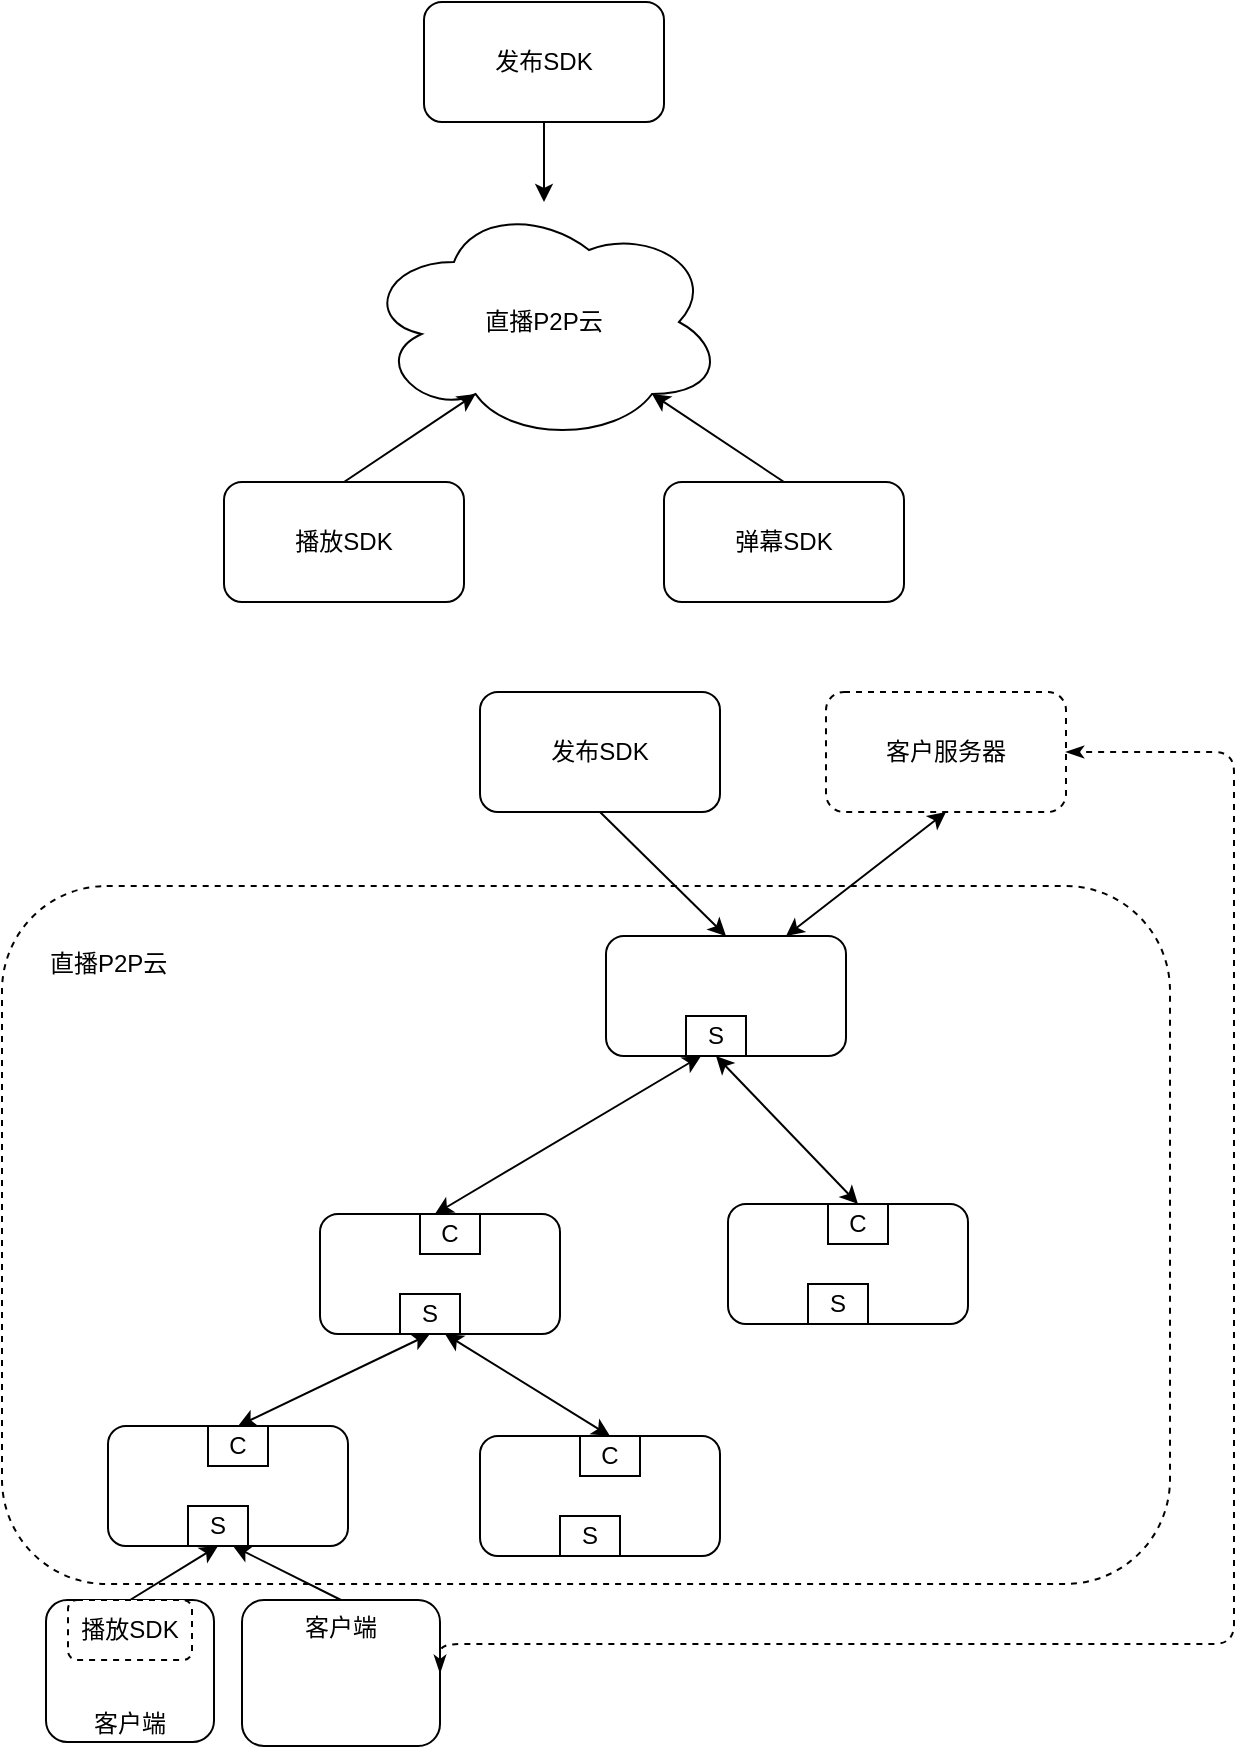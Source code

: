 <mxfile version="12.2.2" type="device" pages="11"><diagram id="84747nj6z-1SQAyK_1j0" name="Page-1"><mxGraphModel dx="1172" dy="861" grid="0" gridSize="10" guides="1" tooltips="1" connect="1" arrows="1" fold="1" page="1" pageScale="1" pageWidth="827" pageHeight="1169" math="0" shadow="0"><root><mxCell id="0"/><mxCell id="1" parent="0"/><mxCell id="0v6-XeaA5oj29e0WGQQp-52" value="" style="rounded=1;whiteSpace=wrap;html=1;align=center;dashed=1;" parent="1" vertex="1"><mxGeometry x="69" y="492" width="584" height="349" as="geometry"/></mxCell><mxCell id="0v6-XeaA5oj29e0WGQQp-13" style="rounded=0;orthogonalLoop=1;jettySize=auto;html=1;exitX=0.5;exitY=1;exitDx=0;exitDy=0;" parent="1" source="0v6-XeaA5oj29e0WGQQp-8" target="0v6-XeaA5oj29e0WGQQp-9" edge="1"><mxGeometry relative="1" as="geometry"/></mxCell><mxCell id="0v6-XeaA5oj29e0WGQQp-8" value="发布SDK" style="rounded=1;whiteSpace=wrap;html=1;align=center;" parent="1" vertex="1"><mxGeometry x="280" y="50" width="120" height="60" as="geometry"/></mxCell><mxCell id="0v6-XeaA5oj29e0WGQQp-9" value="直播P2P云" style="ellipse;shape=cloud;whiteSpace=wrap;html=1;align=center;" parent="1" vertex="1"><mxGeometry x="250" y="150" width="180" height="120" as="geometry"/></mxCell><mxCell id="0v6-XeaA5oj29e0WGQQp-14" style="rounded=0;orthogonalLoop=1;jettySize=auto;html=1;exitX=0.5;exitY=0;exitDx=0;exitDy=0;entryX=0.31;entryY=0.8;entryDx=0;entryDy=0;entryPerimeter=0;" parent="1" source="0v6-XeaA5oj29e0WGQQp-11" target="0v6-XeaA5oj29e0WGQQp-9" edge="1"><mxGeometry relative="1" as="geometry"/></mxCell><mxCell id="0v6-XeaA5oj29e0WGQQp-11" value="播放SDK" style="rounded=1;whiteSpace=wrap;html=1;align=center;" parent="1" vertex="1"><mxGeometry x="180" y="290" width="120" height="60" as="geometry"/></mxCell><mxCell id="0v6-XeaA5oj29e0WGQQp-15" style="rounded=0;orthogonalLoop=1;jettySize=auto;html=1;exitX=0.5;exitY=0;exitDx=0;exitDy=0;entryX=0.8;entryY=0.8;entryDx=0;entryDy=0;entryPerimeter=0;" parent="1" source="0v6-XeaA5oj29e0WGQQp-12" target="0v6-XeaA5oj29e0WGQQp-9" edge="1"><mxGeometry relative="1" as="geometry"/></mxCell><mxCell id="0v6-XeaA5oj29e0WGQQp-12" value="弹幕SDK" style="rounded=1;whiteSpace=wrap;html=1;align=center;" parent="1" vertex="1"><mxGeometry x="400" y="290" width="120" height="60" as="geometry"/></mxCell><mxCell id="0v6-XeaA5oj29e0WGQQp-23" value="" style="group" parent="1" vertex="1" connectable="0"><mxGeometry x="371" y="517" width="120" height="60" as="geometry"/></mxCell><mxCell id="0v6-XeaA5oj29e0WGQQp-16" value="" style="rounded=1;whiteSpace=wrap;html=1;align=center;" parent="0v6-XeaA5oj29e0WGQQp-23" vertex="1"><mxGeometry width="120" height="60" as="geometry"/></mxCell><mxCell id="0v6-XeaA5oj29e0WGQQp-17" value="S" style="rounded=0;whiteSpace=wrap;html=1;align=center;" parent="0v6-XeaA5oj29e0WGQQp-23" vertex="1"><mxGeometry x="40" y="40" width="30" height="20" as="geometry"/></mxCell><mxCell id="0v6-XeaA5oj29e0WGQQp-25" value="" style="group" parent="1" vertex="1" connectable="0"><mxGeometry x="228" y="656" width="120" height="60" as="geometry"/></mxCell><mxCell id="0v6-XeaA5oj29e0WGQQp-26" value="" style="rounded=1;whiteSpace=wrap;html=1;align=center;" parent="0v6-XeaA5oj29e0WGQQp-25" vertex="1"><mxGeometry width="120" height="60" as="geometry"/></mxCell><mxCell id="0v6-XeaA5oj29e0WGQQp-27" value="S" style="rounded=0;whiteSpace=wrap;html=1;align=center;" parent="0v6-XeaA5oj29e0WGQQp-25" vertex="1"><mxGeometry x="40" y="40" width="30" height="20" as="geometry"/></mxCell><mxCell id="0v6-XeaA5oj29e0WGQQp-28" value="C" style="rounded=0;whiteSpace=wrap;html=1;align=center;" parent="0v6-XeaA5oj29e0WGQQp-25" vertex="1"><mxGeometry x="50" width="30" height="20" as="geometry"/></mxCell><mxCell id="0v6-XeaA5oj29e0WGQQp-29" value="" style="group" parent="1" vertex="1" connectable="0"><mxGeometry x="432" y="651" width="120" height="60" as="geometry"/></mxCell><mxCell id="0v6-XeaA5oj29e0WGQQp-30" value="" style="rounded=1;whiteSpace=wrap;html=1;align=center;" parent="0v6-XeaA5oj29e0WGQQp-29" vertex="1"><mxGeometry width="120" height="60" as="geometry"/></mxCell><mxCell id="0v6-XeaA5oj29e0WGQQp-31" value="S" style="rounded=0;whiteSpace=wrap;html=1;align=center;" parent="0v6-XeaA5oj29e0WGQQp-29" vertex="1"><mxGeometry x="40" y="40" width="30" height="20" as="geometry"/></mxCell><mxCell id="0v6-XeaA5oj29e0WGQQp-32" value="C" style="rounded=0;whiteSpace=wrap;html=1;align=center;" parent="0v6-XeaA5oj29e0WGQQp-29" vertex="1"><mxGeometry x="50" width="30" height="20" as="geometry"/></mxCell><mxCell id="0v6-XeaA5oj29e0WGQQp-33" value="" style="group" parent="1" vertex="1" connectable="0"><mxGeometry x="122" y="762" width="120" height="60" as="geometry"/></mxCell><mxCell id="0v6-XeaA5oj29e0WGQQp-34" value="" style="rounded=1;whiteSpace=wrap;html=1;align=center;" parent="0v6-XeaA5oj29e0WGQQp-33" vertex="1"><mxGeometry width="120" height="60" as="geometry"/></mxCell><mxCell id="0v6-XeaA5oj29e0WGQQp-35" value="S" style="rounded=0;whiteSpace=wrap;html=1;align=center;" parent="0v6-XeaA5oj29e0WGQQp-33" vertex="1"><mxGeometry x="40" y="40" width="30" height="20" as="geometry"/></mxCell><mxCell id="0v6-XeaA5oj29e0WGQQp-36" value="C" style="rounded=0;whiteSpace=wrap;html=1;align=center;" parent="0v6-XeaA5oj29e0WGQQp-33" vertex="1"><mxGeometry x="50" width="30" height="20" as="geometry"/></mxCell><mxCell id="0v6-XeaA5oj29e0WGQQp-37" value="" style="group" parent="1" vertex="1" connectable="0"><mxGeometry x="308" y="767" width="120" height="60" as="geometry"/></mxCell><mxCell id="0v6-XeaA5oj29e0WGQQp-38" value="" style="rounded=1;whiteSpace=wrap;html=1;align=center;" parent="0v6-XeaA5oj29e0WGQQp-37" vertex="1"><mxGeometry width="120" height="60" as="geometry"/></mxCell><mxCell id="0v6-XeaA5oj29e0WGQQp-39" value="S" style="rounded=0;whiteSpace=wrap;html=1;align=center;" parent="0v6-XeaA5oj29e0WGQQp-37" vertex="1"><mxGeometry x="40" y="40" width="30" height="20" as="geometry"/></mxCell><mxCell id="0v6-XeaA5oj29e0WGQQp-40" value="C" style="rounded=0;whiteSpace=wrap;html=1;align=center;" parent="0v6-XeaA5oj29e0WGQQp-37" vertex="1"><mxGeometry x="50" width="30" height="20" as="geometry"/></mxCell><mxCell id="0v6-XeaA5oj29e0WGQQp-50" style="edgeStyle=none;rounded=0;orthogonalLoop=1;jettySize=auto;html=1;exitX=0.5;exitY=0;exitDx=0;exitDy=0;entryX=0.5;entryY=1;entryDx=0;entryDy=0;startArrow=none;startFill=0;" parent="1" source="0v6-XeaA5oj29e0WGQQp-41" target="0v6-XeaA5oj29e0WGQQp-35" edge="1"><mxGeometry relative="1" as="geometry"/></mxCell><mxCell id="0v6-XeaA5oj29e0WGQQp-41" value="客户端" style="rounded=1;whiteSpace=wrap;html=1;align=center;verticalAlign=bottom;" parent="1" vertex="1"><mxGeometry x="91" y="849" width="84" height="71" as="geometry"/></mxCell><mxCell id="0v6-XeaA5oj29e0WGQQp-51" style="edgeStyle=none;rounded=0;orthogonalLoop=1;jettySize=auto;html=1;exitX=0.5;exitY=0;exitDx=0;exitDy=0;entryX=0.75;entryY=1;entryDx=0;entryDy=0;startArrow=none;startFill=0;" parent="1" source="0v6-XeaA5oj29e0WGQQp-42" target="0v6-XeaA5oj29e0WGQQp-35" edge="1"><mxGeometry relative="1" as="geometry"/></mxCell><mxCell id="0v6-XeaA5oj29e0WGQQp-42" value="客户端" style="rounded=1;whiteSpace=wrap;html=1;align=center;verticalAlign=top;" parent="1" vertex="1"><mxGeometry x="189" y="849" width="99" height="73" as="geometry"/></mxCell><mxCell id="0v6-XeaA5oj29e0WGQQp-49" style="edgeStyle=none;rounded=0;orthogonalLoop=1;jettySize=auto;html=1;exitX=0.5;exitY=1;exitDx=0;exitDy=0;entryX=0.5;entryY=0;entryDx=0;entryDy=0;startArrow=none;startFill=0;" parent="1" source="0v6-XeaA5oj29e0WGQQp-43" target="0v6-XeaA5oj29e0WGQQp-16" edge="1"><mxGeometry relative="1" as="geometry"/></mxCell><mxCell id="0v6-XeaA5oj29e0WGQQp-43" value="发布SDK" style="rounded=1;whiteSpace=wrap;html=1;align=center;" parent="1" vertex="1"><mxGeometry x="308" y="395" width="120" height="60" as="geometry"/></mxCell><mxCell id="0v6-XeaA5oj29e0WGQQp-44" style="edgeStyle=none;rounded=0;orthogonalLoop=1;jettySize=auto;html=1;exitX=0.25;exitY=1;exitDx=0;exitDy=0;entryX=0.25;entryY=0;entryDx=0;entryDy=0;startArrow=classic;startFill=1;" parent="1" source="0v6-XeaA5oj29e0WGQQp-17" target="0v6-XeaA5oj29e0WGQQp-28" edge="1"><mxGeometry relative="1" as="geometry"/></mxCell><mxCell id="0v6-XeaA5oj29e0WGQQp-45" style="edgeStyle=none;rounded=0;orthogonalLoop=1;jettySize=auto;html=1;exitX=0.5;exitY=1;exitDx=0;exitDy=0;entryX=0.5;entryY=0;entryDx=0;entryDy=0;startArrow=classic;startFill=1;" parent="1" source="0v6-XeaA5oj29e0WGQQp-17" target="0v6-XeaA5oj29e0WGQQp-32" edge="1"><mxGeometry relative="1" as="geometry"/></mxCell><mxCell id="0v6-XeaA5oj29e0WGQQp-46" style="edgeStyle=none;rounded=0;orthogonalLoop=1;jettySize=auto;html=1;exitX=0.5;exitY=0;exitDx=0;exitDy=0;entryX=0.5;entryY=1;entryDx=0;entryDy=0;startArrow=classic;startFill=1;" parent="1" source="0v6-XeaA5oj29e0WGQQp-36" target="0v6-XeaA5oj29e0WGQQp-27" edge="1"><mxGeometry relative="1" as="geometry"/></mxCell><mxCell id="0v6-XeaA5oj29e0WGQQp-47" style="edgeStyle=none;rounded=0;orthogonalLoop=1;jettySize=auto;html=1;exitX=0.5;exitY=0;exitDx=0;exitDy=0;startArrow=classic;startFill=1;entryX=0.75;entryY=1;entryDx=0;entryDy=0;" parent="1" source="0v6-XeaA5oj29e0WGQQp-40" target="0v6-XeaA5oj29e0WGQQp-27" edge="1"><mxGeometry relative="1" as="geometry"><mxPoint x="281" y="712" as="targetPoint"/></mxGeometry></mxCell><mxCell id="0v6-XeaA5oj29e0WGQQp-53" value="客户服务器" style="rounded=1;whiteSpace=wrap;html=1;dashed=1;align=center;" parent="1" vertex="1"><mxGeometry x="481" y="395" width="120" height="60" as="geometry"/></mxCell><mxCell id="0v6-XeaA5oj29e0WGQQp-54" style="edgeStyle=none;rounded=0;orthogonalLoop=1;jettySize=auto;html=1;exitX=0.75;exitY=0;exitDx=0;exitDy=0;entryX=0.5;entryY=1;entryDx=0;entryDy=0;startArrow=classic;startFill=1;" parent="1" source="0v6-XeaA5oj29e0WGQQp-16" target="0v6-XeaA5oj29e0WGQQp-53" edge="1"><mxGeometry relative="1" as="geometry"><mxPoint x="428.5" y="587" as="sourcePoint"/><mxPoint x="295.5" y="666" as="targetPoint"/></mxGeometry></mxCell><mxCell id="0v6-XeaA5oj29e0WGQQp-55" value="" style="endArrow=classicThin;dashed=1;html=1;entryX=1;entryY=0.5;entryDx=0;entryDy=0;exitX=1;exitY=0.5;exitDx=0;exitDy=0;edgeStyle=orthogonalEdgeStyle;startArrow=classicThin;startFill=1;endFill=1;" parent="1" source="0v6-XeaA5oj29e0WGQQp-42" target="0v6-XeaA5oj29e0WGQQp-53" edge="1"><mxGeometry width="50" height="50" relative="1" as="geometry"><mxPoint x="69" y="964" as="sourcePoint"/><mxPoint x="119" y="914" as="targetPoint"/><Array as="points"><mxPoint x="685" y="871"/><mxPoint x="685" y="425"/></Array></mxGeometry></mxCell><mxCell id="0v6-XeaA5oj29e0WGQQp-56" value="直播P2P云" style="text;html=1;" parent="1" vertex="1"><mxGeometry x="90.5" y="517" width="79" height="28" as="geometry"/></mxCell><mxCell id="0v6-XeaA5oj29e0WGQQp-57" value="播放SDK" style="rounded=1;whiteSpace=wrap;html=1;dashed=1;align=center;" parent="1" vertex="1"><mxGeometry x="102" y="849" width="62" height="30" as="geometry"/></mxCell></root></mxGraphModel></diagram><diagram id="fHuKMhVOnTLSHNLREaRU" name="Page-2"><mxGraphModel dx="1172" dy="861" grid="0" gridSize="10" guides="1" tooltips="1" connect="1" arrows="1" fold="1" page="1" pageScale="1" pageWidth="827" pageHeight="1169" math="0" shadow="0"><root><mxCell id="A76WTxzI19Z9y9_vt0e4-0"/><mxCell id="A76WTxzI19Z9y9_vt0e4-1" parent="A76WTxzI19Z9y9_vt0e4-0"/><mxCell id="A76WTxzI19Z9y9_vt0e4-2" value="SDK" style="rounded=1;whiteSpace=wrap;html=1;align=left;verticalAlign=top;" parent="A76WTxzI19Z9y9_vt0e4-1" vertex="1"><mxGeometry x="40" y="194" width="340" height="75" as="geometry"/></mxCell><mxCell id="A76WTxzI19Z9y9_vt0e4-3" value="原来的输出" style="ellipse;whiteSpace=wrap;html=1;aspect=fixed;align=center;" parent="A76WTxzI19Z9y9_vt0e4-1" vertex="1"><mxGeometry x="50" y="209" width="50" height="50" as="geometry"/></mxCell><mxCell id="A76WTxzI19Z9y9_vt0e4-8" style="edgeStyle=orthogonalEdgeStyle;rounded=0;orthogonalLoop=1;jettySize=auto;html=1;exitX=1;exitY=0.5;exitDx=0;exitDy=0;entryX=0;entryY=0.5;entryDx=0;entryDy=0;startArrow=none;startFill=0;endArrow=classicThin;endFill=1;" parent="A76WTxzI19Z9y9_vt0e4-1" source="A76WTxzI19Z9y9_vt0e4-4" target="A76WTxzI19Z9y9_vt0e4-5" edge="1"><mxGeometry relative="1" as="geometry"/></mxCell><mxCell id="A76WTxzI19Z9y9_vt0e4-9" value="send &lt;br&gt;stream" style="text;html=1;resizable=0;points=[];align=center;verticalAlign=middle;labelBackgroundColor=#ffffff;" parent="A76WTxzI19Z9y9_vt0e4-8" vertex="1" connectable="0"><mxGeometry x="-0.35" y="1" relative="1" as="geometry"><mxPoint as="offset"/></mxGeometry></mxCell><mxCell id="A76WTxzI19Z9y9_vt0e4-4" value="HLS out" style="ellipse;whiteSpace=wrap;html=1;aspect=fixed;align=center;" parent="A76WTxzI19Z9y9_vt0e4-1" vertex="1"><mxGeometry x="190" y="214" width="40" height="40" as="geometry"/></mxCell><mxCell id="A76WTxzI19Z9y9_vt0e4-5" value="p2p peer" style="rounded=1;whiteSpace=wrap;html=1;align=center;" parent="A76WTxzI19Z9y9_vt0e4-1" vertex="1"><mxGeometry x="290" y="214" width="70" height="40" as="geometry"/></mxCell><mxCell id="A76WTxzI19Z9y9_vt0e4-6" value="" style="endArrow=classic;html=1;entryX=0;entryY=0.5;entryDx=0;entryDy=0;exitX=1;exitY=0.5;exitDx=0;exitDy=0;" parent="A76WTxzI19Z9y9_vt0e4-1" source="A76WTxzI19Z9y9_vt0e4-3" target="A76WTxzI19Z9y9_vt0e4-4" edge="1"><mxGeometry width="50" height="50" relative="1" as="geometry"><mxPoint x="50" y="329" as="sourcePoint"/><mxPoint x="100" y="279" as="targetPoint"/></mxGeometry></mxCell><mxCell id="A76WTxzI19Z9y9_vt0e4-7" value="encoder" style="text;html=1;resizable=0;points=[];align=center;verticalAlign=middle;labelBackgroundColor=#ffffff;" parent="A76WTxzI19Z9y9_vt0e4-6" vertex="1" connectable="0"><mxGeometry x="-0.5" y="-4" relative="1" as="geometry"><mxPoint x="22" y="1" as="offset"/></mxGeometry></mxCell><mxCell id="A76WTxzI19Z9y9_vt0e4-10" value="p2p peer" style="rounded=1;whiteSpace=wrap;html=1;align=center;" parent="A76WTxzI19Z9y9_vt0e4-1" vertex="1"><mxGeometry x="410" y="214" width="70" height="40" as="geometry"/></mxCell><mxCell id="A76WTxzI19Z9y9_vt0e4-11" value="p2p peer" style="rounded=1;whiteSpace=wrap;html=1;align=center;" parent="A76WTxzI19Z9y9_vt0e4-1" vertex="1"><mxGeometry x="540" y="214" width="70" height="40" as="geometry"/></mxCell><mxCell id="A76WTxzI19Z9y9_vt0e4-14" value="" style="group" parent="A76WTxzI19Z9y9_vt0e4-1" vertex="1" connectable="0"><mxGeometry x="630" y="199" width="140" height="70" as="geometry"/></mxCell><mxCell id="A76WTxzI19Z9y9_vt0e4-13" value="&amp;nbsp;client SDK" style="rounded=1;whiteSpace=wrap;html=1;align=right;verticalAlign=top;" parent="A76WTxzI19Z9y9_vt0e4-14" vertex="1"><mxGeometry width="140" height="70" as="geometry"/></mxCell><mxCell id="A76WTxzI19Z9y9_vt0e4-15" value="" style="endArrow=none;dashed=1;html=1;entryX=1;entryY=0.5;entryDx=0;entryDy=0;exitX=0;exitY=0.5;exitDx=0;exitDy=0;" parent="A76WTxzI19Z9y9_vt0e4-1" source="A76WTxzI19Z9y9_vt0e4-10" target="A76WTxzI19Z9y9_vt0e4-5" edge="1"><mxGeometry width="50" height="50" relative="1" as="geometry"><mxPoint x="50" y="339" as="sourcePoint"/><mxPoint x="100" y="289" as="targetPoint"/></mxGeometry></mxCell><mxCell id="A76WTxzI19Z9y9_vt0e4-16" value="" style="endArrow=none;dashed=1;html=1;entryX=0;entryY=0.5;entryDx=0;entryDy=0;exitX=1;exitY=0.5;exitDx=0;exitDy=0;" parent="A76WTxzI19Z9y9_vt0e4-1" source="A76WTxzI19Z9y9_vt0e4-10" target="A76WTxzI19Z9y9_vt0e4-11" edge="1"><mxGeometry width="50" height="50" relative="1" as="geometry"><mxPoint x="420" y="244" as="sourcePoint"/><mxPoint x="370" y="244" as="targetPoint"/></mxGeometry></mxCell><mxCell id="A76WTxzI19Z9y9_vt0e4-17" value="" style="endArrow=none;dashed=1;html=1;entryX=1;entryY=0.5;entryDx=0;entryDy=0;exitX=0;exitY=0.5;exitDx=0;exitDy=0;" parent="A76WTxzI19Z9y9_vt0e4-1" source="A76WTxzI19Z9y9_vt0e4-12" target="A76WTxzI19Z9y9_vt0e4-11" edge="1"><mxGeometry width="50" height="50" relative="1" as="geometry"><mxPoint x="430" y="254" as="sourcePoint"/><mxPoint x="380" y="254" as="targetPoint"/></mxGeometry></mxCell><mxCell id="A76WTxzI19Z9y9_vt0e4-12" value="HLS Player" style="rounded=1;whiteSpace=wrap;html=1;align=center;" parent="A76WTxzI19Z9y9_vt0e4-1" vertex="1"><mxGeometry x="640" y="219" width="70" height="30" as="geometry"/></mxCell><mxCell id="8VQwBEnWbdhnm0dJz7ri-0" value="发布器" style="ellipse;whiteSpace=wrap;html=1;strokeColor=#000000;fillColor=none;align=center;" parent="A76WTxzI19Z9y9_vt0e4-1" vertex="1"><mxGeometry x="248" y="314" width="120" height="30" as="geometry"/></mxCell><mxCell id="8VQwBEnWbdhnm0dJz7ri-1" value="流转发节点" style="rounded=1;whiteSpace=wrap;html=1;strokeColor=#d6b656;fillColor=#fff2cc;align=center;" parent="A76WTxzI19Z9y9_vt0e4-1" vertex="1"><mxGeometry x="240" y="369" width="72" height="27" as="geometry"/></mxCell><mxCell id="8VQwBEnWbdhnm0dJz7ri-25" style="edgeStyle=none;rounded=0;orthogonalLoop=1;jettySize=auto;html=1;exitX=0.75;exitY=1;exitDx=0;exitDy=0;entryX=0.5;entryY=0;entryDx=0;entryDy=0;startArrow=none;startFill=0;endArrow=classicThin;endFill=1;" parent="A76WTxzI19Z9y9_vt0e4-1" source="8VQwBEnWbdhnm0dJz7ri-2" target="8VQwBEnWbdhnm0dJz7ri-11" edge="1"><mxGeometry relative="1" as="geometry"/></mxCell><mxCell id="8VQwBEnWbdhnm0dJz7ri-2" value="流转发节点" style="rounded=1;whiteSpace=wrap;html=1;strokeColor=#d79b00;fillColor=#ffe6cc;align=center;" parent="A76WTxzI19Z9y9_vt0e4-1" vertex="1"><mxGeometry x="353.5" y="363" width="72" height="27" as="geometry"/></mxCell><mxCell id="8VQwBEnWbdhnm0dJz7ri-29" style="edgeStyle=none;rounded=0;orthogonalLoop=1;jettySize=auto;html=1;exitX=0.5;exitY=1;exitDx=0;exitDy=0;startArrow=none;startFill=0;endArrow=classicThin;endFill=1;" parent="A76WTxzI19Z9y9_vt0e4-1" source="8VQwBEnWbdhnm0dJz7ri-3" target="8VQwBEnWbdhnm0dJz7ri-12" edge="1"><mxGeometry relative="1" as="geometry"/></mxCell><mxCell id="8VQwBEnWbdhnm0dJz7ri-3" value="流转发节点" style="rounded=1;whiteSpace=wrap;html=1;strokeColor=#000000;fillColor=none;align=center;" parent="A76WTxzI19Z9y9_vt0e4-1" vertex="1"><mxGeometry x="163.5" y="431.5" width="72" height="27" as="geometry"/></mxCell><mxCell id="8VQwBEnWbdhnm0dJz7ri-4" value="流转发节点" style="rounded=1;whiteSpace=wrap;html=1;strokeColor=#000000;fillColor=none;align=center;" parent="A76WTxzI19Z9y9_vt0e4-1" vertex="1"><mxGeometry x="261.5" y="431.5" width="72" height="27" as="geometry"/></mxCell><mxCell id="8VQwBEnWbdhnm0dJz7ri-24" style="rounded=0;orthogonalLoop=1;jettySize=auto;html=1;exitX=0.5;exitY=1;exitDx=0;exitDy=0;startArrow=none;startFill=0;endArrow=classicThin;endFill=1;" parent="A76WTxzI19Z9y9_vt0e4-1" source="8VQwBEnWbdhnm0dJz7ri-5" target="8VQwBEnWbdhnm0dJz7ri-10" edge="1"><mxGeometry relative="1" as="geometry"/></mxCell><mxCell id="8VQwBEnWbdhnm0dJz7ri-5" value="流转发节点" style="rounded=1;whiteSpace=wrap;html=1;strokeColor=#000000;fillColor=none;align=center;" parent="A76WTxzI19Z9y9_vt0e4-1" vertex="1"><mxGeometry x="373" y="426.5" width="72" height="27" as="geometry"/></mxCell><mxCell id="8VQwBEnWbdhnm0dJz7ri-26" style="edgeStyle=none;rounded=0;orthogonalLoop=1;jettySize=auto;html=1;exitX=0.5;exitY=1;exitDx=0;exitDy=0;startArrow=none;startFill=0;endArrow=classicThin;endFill=1;" parent="A76WTxzI19Z9y9_vt0e4-1" source="8VQwBEnWbdhnm0dJz7ri-6" target="8VQwBEnWbdhnm0dJz7ri-22" edge="1"><mxGeometry relative="1" as="geometry"/></mxCell><mxCell id="8VQwBEnWbdhnm0dJz7ri-6" value="流转发节点" style="rounded=1;whiteSpace=wrap;html=1;strokeColor=#000000;fillColor=none;align=center;" parent="A76WTxzI19Z9y9_vt0e4-1" vertex="1"><mxGeometry x="473.5" y="426.5" width="72" height="27" as="geometry"/></mxCell><mxCell id="8VQwBEnWbdhnm0dJz7ri-28" style="edgeStyle=none;rounded=0;orthogonalLoop=1;jettySize=auto;html=1;exitX=0.5;exitY=1;exitDx=0;exitDy=0;startArrow=none;startFill=0;endArrow=classicThin;endFill=1;" parent="A76WTxzI19Z9y9_vt0e4-1" source="8VQwBEnWbdhnm0dJz7ri-8" target="8VQwBEnWbdhnm0dJz7ri-12" edge="1"><mxGeometry relative="1" as="geometry"/></mxCell><mxCell id="8VQwBEnWbdhnm0dJz7ri-8" value="流转发节点" style="rounded=1;whiteSpace=wrap;html=1;strokeColor=#000000;fillColor=none;align=center;" parent="A76WTxzI19Z9y9_vt0e4-1" vertex="1"><mxGeometry x="127.5" y="502.5" width="72" height="27" as="geometry"/></mxCell><mxCell id="8VQwBEnWbdhnm0dJz7ri-9" value="流转发节点" style="rounded=1;whiteSpace=wrap;html=1;strokeColor=#000000;fillColor=none;align=center;" parent="A76WTxzI19Z9y9_vt0e4-1" vertex="1"><mxGeometry x="225.5" y="502.5" width="72" height="27" as="geometry"/></mxCell><mxCell id="8VQwBEnWbdhnm0dJz7ri-27" style="edgeStyle=none;rounded=0;orthogonalLoop=1;jettySize=auto;html=1;exitX=0.5;exitY=1;exitDx=0;exitDy=0;startArrow=none;startFill=0;endArrow=classicThin;endFill=1;" parent="A76WTxzI19Z9y9_vt0e4-1" source="8VQwBEnWbdhnm0dJz7ri-10" target="8VQwBEnWbdhnm0dJz7ri-22" edge="1"><mxGeometry relative="1" as="geometry"/></mxCell><mxCell id="8VQwBEnWbdhnm0dJz7ri-10" value="流转发节点" style="rounded=1;whiteSpace=wrap;html=1;strokeColor=#000000;fillColor=none;align=center;" parent="A76WTxzI19Z9y9_vt0e4-1" vertex="1"><mxGeometry x="337" y="497.5" width="72" height="27" as="geometry"/></mxCell><mxCell id="8VQwBEnWbdhnm0dJz7ri-11" value="流转发节点" style="rounded=1;whiteSpace=wrap;html=1;strokeColor=#000000;fillColor=none;align=center;" parent="A76WTxzI19Z9y9_vt0e4-1" vertex="1"><mxGeometry x="461.5" y="497.5" width="72" height="27" as="geometry"/></mxCell><mxCell id="8VQwBEnWbdhnm0dJz7ri-12" value="客户端" style="rounded=1;whiteSpace=wrap;html=1;strokeColor=#000000;fillColor=none;align=center;" parent="A76WTxzI19Z9y9_vt0e4-1" vertex="1"><mxGeometry x="177.5" y="584.5" width="48" height="76" as="geometry"/></mxCell><mxCell id="8VQwBEnWbdhnm0dJz7ri-13" value="" style="endArrow=classic;html=1;exitX=0.5;exitY=1;exitDx=0;exitDy=0;entryX=0.5;entryY=0;entryDx=0;entryDy=0;" parent="A76WTxzI19Z9y9_vt0e4-1" source="8VQwBEnWbdhnm0dJz7ri-0" target="8VQwBEnWbdhnm0dJz7ri-1" edge="1"><mxGeometry width="50" height="50" relative="1" as="geometry"><mxPoint x="40" y="731" as="sourcePoint"/><mxPoint x="90" y="681" as="targetPoint"/></mxGeometry></mxCell><mxCell id="8VQwBEnWbdhnm0dJz7ri-14" value="" style="endArrow=classic;html=1;exitX=0.5;exitY=1;exitDx=0;exitDy=0;entryX=0.5;entryY=0;entryDx=0;entryDy=0;" parent="A76WTxzI19Z9y9_vt0e4-1" source="8VQwBEnWbdhnm0dJz7ri-0" target="8VQwBEnWbdhnm0dJz7ri-2" edge="1"><mxGeometry width="50" height="50" relative="1" as="geometry"><mxPoint x="318" y="354" as="sourcePoint"/><mxPoint x="286" y="379" as="targetPoint"/></mxGeometry></mxCell><mxCell id="8VQwBEnWbdhnm0dJz7ri-15" value="" style="endArrow=classic;html=1;exitX=0.5;exitY=1;exitDx=0;exitDy=0;entryX=0.5;entryY=0;entryDx=0;entryDy=0;" parent="A76WTxzI19Z9y9_vt0e4-1" source="8VQwBEnWbdhnm0dJz7ri-1" target="8VQwBEnWbdhnm0dJz7ri-3" edge="1"><mxGeometry width="50" height="50" relative="1" as="geometry"><mxPoint x="328" y="364" as="sourcePoint"/><mxPoint x="296" y="389" as="targetPoint"/></mxGeometry></mxCell><mxCell id="8VQwBEnWbdhnm0dJz7ri-16" value="" style="endArrow=classic;html=1;exitX=0.5;exitY=1;exitDx=0;exitDy=0;entryX=0.5;entryY=0;entryDx=0;entryDy=0;" parent="A76WTxzI19Z9y9_vt0e4-1" source="8VQwBEnWbdhnm0dJz7ri-1" target="8VQwBEnWbdhnm0dJz7ri-4" edge="1"><mxGeometry width="50" height="50" relative="1" as="geometry"><mxPoint x="338" y="374" as="sourcePoint"/><mxPoint x="306" y="399" as="targetPoint"/></mxGeometry></mxCell><mxCell id="8VQwBEnWbdhnm0dJz7ri-17" value="" style="endArrow=classic;html=1;exitX=0.5;exitY=1;exitDx=0;exitDy=0;entryX=0.5;entryY=0;entryDx=0;entryDy=0;" parent="A76WTxzI19Z9y9_vt0e4-1" source="8VQwBEnWbdhnm0dJz7ri-2" target="8VQwBEnWbdhnm0dJz7ri-5" edge="1"><mxGeometry width="50" height="50" relative="1" as="geometry"><mxPoint x="348" y="384" as="sourcePoint"/><mxPoint x="316" y="409" as="targetPoint"/></mxGeometry></mxCell><mxCell id="8VQwBEnWbdhnm0dJz7ri-18" value="" style="endArrow=classic;html=1;exitX=0.75;exitY=1;exitDx=0;exitDy=0;entryX=0.5;entryY=0;entryDx=0;entryDy=0;" parent="A76WTxzI19Z9y9_vt0e4-1" source="8VQwBEnWbdhnm0dJz7ri-2" target="8VQwBEnWbdhnm0dJz7ri-6" edge="1"><mxGeometry width="50" height="50" relative="1" as="geometry"><mxPoint x="358" y="394" as="sourcePoint"/><mxPoint x="326" y="419" as="targetPoint"/></mxGeometry></mxCell><mxCell id="8VQwBEnWbdhnm0dJz7ri-19" value="" style="endArrow=classic;html=1;exitX=0.5;exitY=1;exitDx=0;exitDy=0;entryX=0.5;entryY=0;entryDx=0;entryDy=0;" parent="A76WTxzI19Z9y9_vt0e4-1" source="8VQwBEnWbdhnm0dJz7ri-3" target="8VQwBEnWbdhnm0dJz7ri-8" edge="1"><mxGeometry width="50" height="50" relative="1" as="geometry"><mxPoint x="368" y="404" as="sourcePoint"/><mxPoint x="336" y="429" as="targetPoint"/></mxGeometry></mxCell><mxCell id="8VQwBEnWbdhnm0dJz7ri-20" value="" style="endArrow=classic;html=1;entryX=0.5;entryY=0;entryDx=0;entryDy=0;" parent="A76WTxzI19Z9y9_vt0e4-1" target="8VQwBEnWbdhnm0dJz7ri-9" edge="1"><mxGeometry width="50" height="50" relative="1" as="geometry"><mxPoint x="200" y="459" as="sourcePoint"/><mxPoint x="346" y="439" as="targetPoint"/></mxGeometry></mxCell><mxCell id="8VQwBEnWbdhnm0dJz7ri-21" value="" style="endArrow=classic;html=1;exitX=0.25;exitY=1;exitDx=0;exitDy=0;" parent="A76WTxzI19Z9y9_vt0e4-1" source="8VQwBEnWbdhnm0dJz7ri-2" target="8VQwBEnWbdhnm0dJz7ri-9" edge="1"><mxGeometry width="50" height="50" relative="1" as="geometry"><mxPoint x="388" y="424" as="sourcePoint"/><mxPoint x="356" y="449" as="targetPoint"/></mxGeometry></mxCell><mxCell id="8VQwBEnWbdhnm0dJz7ri-22" value="客户端" style="rounded=1;whiteSpace=wrap;html=1;strokeColor=#000000;fillColor=none;align=center;" parent="A76WTxzI19Z9y9_vt0e4-1" vertex="1"><mxGeometry x="586" y="511" width="48" height="76" as="geometry"/></mxCell></root></mxGraphModel></diagram><diagram id="wZZGDylsds9c01F86Zqn" name="Page-3"><mxGraphModel dx="1172" dy="861" grid="1" gridSize="10" guides="1" tooltips="1" connect="1" arrows="1" fold="1" page="1" pageScale="1" pageWidth="827" pageHeight="1169" math="0" shadow="0"><root><mxCell id="RBvQq9Ggn27u6o5jRwAi-0"/><mxCell id="RBvQq9Ggn27u6o5jRwAi-1" parent="RBvQq9Ggn27u6o5jRwAi-0"/><mxCell id="RBvQq9Ggn27u6o5jRwAi-16" value="" style="ellipse;whiteSpace=wrap;html=1;align=center;" parent="RBvQq9Ggn27u6o5jRwAi-1" vertex="1"><mxGeometry x="370" y="390" width="40" height="20" as="geometry"/></mxCell><mxCell id="RBvQq9Ggn27u6o5jRwAi-17" value="" style="ellipse;whiteSpace=wrap;html=1;align=center;" parent="RBvQq9Ggn27u6o5jRwAi-1" vertex="1"><mxGeometry x="220" y="270" width="40" height="20" as="geometry"/></mxCell><mxCell id="RBvQq9Ggn27u6o5jRwAi-18" value="" style="ellipse;whiteSpace=wrap;html=1;align=center;" parent="RBvQq9Ggn27u6o5jRwAi-1" vertex="1"><mxGeometry x="350" y="270" width="40" height="20" as="geometry"/></mxCell><mxCell id="RBvQq9Ggn27u6o5jRwAi-19" value="" style="ellipse;whiteSpace=wrap;html=1;align=center;" parent="RBvQq9Ggn27u6o5jRwAi-1" vertex="1"><mxGeometry x="410" y="330" width="40" height="20" as="geometry"/></mxCell><mxCell id="RBvQq9Ggn27u6o5jRwAi-20" value="A" style="ellipse;whiteSpace=wrap;html=1;align=center;strokeColor=#CC0000;" parent="RBvQq9Ggn27u6o5jRwAi-1" vertex="1"><mxGeometry x="190" y="310" width="40" height="20" as="geometry"/></mxCell><mxCell id="RBvQq9Ggn27u6o5jRwAi-21" value="" style="ellipse;whiteSpace=wrap;html=1;align=center;" parent="RBvQq9Ggn27u6o5jRwAi-1" vertex="1"><mxGeometry x="300" y="290" width="40" height="20" as="geometry"/></mxCell><mxCell id="Hy4UkxroBUYN0Hpq9-xB-2" style="rounded=1;orthogonalLoop=1;jettySize=auto;html=1;exitX=1;exitY=0.5;exitDx=0;exitDy=0;dashed=1;startArrow=none;startFill=0;endArrow=classicThin;endFill=1;align=center;" parent="RBvQq9Ggn27u6o5jRwAi-1" source="RBvQq9Ggn27u6o5jRwAi-22" target="RBvQq9Ggn27u6o5jRwAi-32" edge="1"><mxGeometry relative="1" as="geometry"/></mxCell><mxCell id="RBvQq9Ggn27u6o5jRwAi-22" value="" style="ellipse;whiteSpace=wrap;html=1;align=center;strokeColor=#0000CC;" parent="RBvQq9Ggn27u6o5jRwAi-1" vertex="1"><mxGeometry x="250" y="325" width="40" height="20" as="geometry"/></mxCell><mxCell id="RBvQq9Ggn27u6o5jRwAi-23" value="" style="ellipse;whiteSpace=wrap;html=1;align=center;" parent="RBvQq9Ggn27u6o5jRwAi-1" vertex="1"><mxGeometry x="230" y="400" width="40" height="20" as="geometry"/></mxCell><mxCell id="RBvQq9Ggn27u6o5jRwAi-24" value="" style="ellipse;whiteSpace=wrap;html=1;align=center;" parent="RBvQq9Ggn27u6o5jRwAi-1" vertex="1"><mxGeometry x="160" y="335" width="40" height="20" as="geometry"/></mxCell><mxCell id="RBvQq9Ggn27u6o5jRwAi-25" value="C" style="ellipse;whiteSpace=wrap;html=1;align=center;strokeColor=#CC0000;" parent="RBvQq9Ggn27u6o5jRwAi-1" vertex="1"><mxGeometry x="393" y="290" width="40" height="20" as="geometry"/></mxCell><mxCell id="RBvQq9Ggn27u6o5jRwAi-26" value="" style="ellipse;whiteSpace=wrap;html=1;align=center;" parent="RBvQq9Ggn27u6o5jRwAi-1" vertex="1"><mxGeometry x="170" y="390" width="40" height="20" as="geometry"/></mxCell><mxCell id="RBvQq9Ggn27u6o5jRwAi-27" value="" style="ellipse;whiteSpace=wrap;html=1;align=center;strokeColor=#CC0000;" parent="RBvQq9Ggn27u6o5jRwAi-1" vertex="1"><mxGeometry x="220" y="360" width="40" height="20" as="geometry"/></mxCell><mxCell id="Hy4UkxroBUYN0Hpq9-xB-5" style="edgeStyle=none;rounded=1;orthogonalLoop=1;jettySize=auto;html=1;exitX=1;exitY=1;exitDx=0;exitDy=0;dashed=1;startArrow=none;startFill=0;endArrow=classicThin;endFill=1;align=center;" parent="RBvQq9Ggn27u6o5jRwAi-1" source="RBvQq9Ggn27u6o5jRwAi-28" target="RBvQq9Ggn27u6o5jRwAi-31" edge="1"><mxGeometry relative="1" as="geometry"/></mxCell><mxCell id="RBvQq9Ggn27u6o5jRwAi-28" value="" style="ellipse;whiteSpace=wrap;html=1;align=center;strokeColor=#0000CC;" parent="RBvQq9Ggn27u6o5jRwAi-1" vertex="1"><mxGeometry x="280" y="380" width="40" height="20" as="geometry"/></mxCell><mxCell id="RBvQq9Ggn27u6o5jRwAi-29" value="" style="ellipse;whiteSpace=wrap;html=1;align=center;" parent="RBvQq9Ggn27u6o5jRwAi-1" vertex="1"><mxGeometry x="270" y="260" width="40" height="20" as="geometry"/></mxCell><mxCell id="RBvQq9Ggn27u6o5jRwAi-30" value="" style="ellipse;whiteSpace=wrap;html=1;align=center;strokeColor=#0000CC;" parent="RBvQq9Ggn27u6o5jRwAi-1" vertex="1"><mxGeometry x="353" y="350" width="40" height="20" as="geometry"/></mxCell><mxCell id="RBvQq9Ggn27u6o5jRwAi-31" value="D" style="ellipse;whiteSpace=wrap;html=1;align=center;strokeColor=#CC0000;" parent="RBvQq9Ggn27u6o5jRwAi-1" vertex="1"><mxGeometry x="320" y="410" width="40" height="20" as="geometry"/></mxCell><mxCell id="Hy4UkxroBUYN0Hpq9-xB-3" style="rounded=1;orthogonalLoop=1;jettySize=auto;html=1;exitX=1;exitY=0;exitDx=0;exitDy=0;entryX=0;entryY=1;entryDx=0;entryDy=0;dashed=1;startArrow=none;startFill=0;endArrow=classicThin;endFill=1;align=center;" parent="RBvQq9Ggn27u6o5jRwAi-1" source="RBvQq9Ggn27u6o5jRwAi-32" target="RBvQq9Ggn27u6o5jRwAi-25" edge="1"><mxGeometry relative="1" as="geometry"/></mxCell><mxCell id="Hy4UkxroBUYN0Hpq9-xB-4" style="edgeStyle=none;rounded=1;orthogonalLoop=1;jettySize=auto;html=1;exitX=0.5;exitY=1;exitDx=0;exitDy=0;dashed=1;startArrow=none;startFill=0;endArrow=classicThin;endFill=1;align=center;" parent="RBvQq9Ggn27u6o5jRwAi-1" source="RBvQq9Ggn27u6o5jRwAi-32" target="RBvQq9Ggn27u6o5jRwAi-28" edge="1"><mxGeometry relative="1" as="geometry"/></mxCell><mxCell id="RBvQq9Ggn27u6o5jRwAi-32" value="B" style="ellipse;whiteSpace=wrap;html=1;align=center;strokeColor=#CC0000;" parent="RBvQq9Ggn27u6o5jRwAi-1" vertex="1"><mxGeometry x="310" y="335" width="40" height="20" as="geometry"/></mxCell><mxCell id="RBvQq9Ggn27u6o5jRwAi-33" value="" style="ellipse;whiteSpace=wrap;html=1;align=center;strokeColor=#0000CC;" parent="RBvQq9Ggn27u6o5jRwAi-1" vertex="1"><mxGeometry x="420" y="380" width="40" height="20" as="geometry"/></mxCell><mxCell id="Hy4UkxroBUYN0Hpq9-xB-0" value="" style="endArrow=classic;html=1;dashed=1;exitX=1;exitY=1;exitDx=0;exitDy=0;entryX=0;entryY=0.5;entryDx=0;entryDy=0;align=center;" parent="RBvQq9Ggn27u6o5jRwAi-1" source="RBvQq9Ggn27u6o5jRwAi-20" target="RBvQq9Ggn27u6o5jRwAi-22" edge="1"><mxGeometry width="50" height="50" relative="1" as="geometry"><mxPoint x="160" y="500" as="sourcePoint"/><mxPoint x="210" y="450" as="targetPoint"/></mxGeometry></mxCell></root></mxGraphModel></diagram><diagram id="e6FnCDajg-BepP1VjiLL" name="Page-4"><mxGraphModel dx="1172" dy="861" grid="0" gridSize="10" guides="1" tooltips="1" connect="1" arrows="1" fold="1" page="1" pageScale="1" pageWidth="827" pageHeight="1169" math="0" shadow="0"><root><mxCell id="DAh2XK0wwJLKBtqhkp9I-0"/><mxCell id="DAh2XK0wwJLKBtqhkp9I-1" parent="DAh2XK0wwJLKBtqhkp9I-0"/><mxCell id="DAh2XK0wwJLKBtqhkp9I-2" value="P2P 网络服务" style="rounded=0;whiteSpace=wrap;html=1;strokeColor=#000000;fillColor=none;align=right;" parent="DAh2XK0wwJLKBtqhkp9I-1" vertex="1"><mxGeometry x="607" y="267.5" width="120" height="30" as="geometry"/></mxCell><mxCell id="DAh2XK0wwJLKBtqhkp9I-7" style="edgeStyle=orthogonalEdgeStyle;rounded=0;orthogonalLoop=1;jettySize=auto;html=1;exitX=0.5;exitY=1;exitDx=0;exitDy=0;entryX=0.5;entryY=0;entryDx=0;entryDy=0;startArrow=none;startFill=0;endArrow=classicThin;endFill=1;" parent="DAh2XK0wwJLKBtqhkp9I-1" source="DAh2XK0wwJLKBtqhkp9I-4" target="DAh2XK0wwJLKBtqhkp9I-5" edge="1"><mxGeometry relative="1" as="geometry"/></mxCell><mxCell id="DAh2XK0wwJLKBtqhkp9I-4" value="视频采集" style="rounded=0;whiteSpace=wrap;html=1;strokeColor=#000000;fillColor=none;align=right;" parent="DAh2XK0wwJLKBtqhkp9I-1" vertex="1"><mxGeometry x="607" y="147.5" width="120" height="40" as="geometry"/></mxCell><mxCell id="DAh2XK0wwJLKBtqhkp9I-8" style="edgeStyle=orthogonalEdgeStyle;rounded=0;orthogonalLoop=1;jettySize=auto;html=1;exitX=0.5;exitY=1;exitDx=0;exitDy=0;entryX=0.5;entryY=0;entryDx=0;entryDy=0;startArrow=none;startFill=0;endArrow=classicThin;endFill=1;" parent="DAh2XK0wwJLKBtqhkp9I-1" source="DAh2XK0wwJLKBtqhkp9I-5" target="DAh2XK0wwJLKBtqhkp9I-2" edge="1"><mxGeometry relative="1" as="geometry"/></mxCell><mxCell id="DAh2XK0wwJLKBtqhkp9I-5" value="流切片" style="rounded=0;whiteSpace=wrap;html=1;strokeColor=#000000;fillColor=none;align=right;" parent="DAh2XK0wwJLKBtqhkp9I-1" vertex="1"><mxGeometry x="607" y="207.5" width="120" height="40" as="geometry"/></mxCell><mxCell id="DAh2XK0wwJLKBtqhkp9I-9" value="P2P 网络服务" style="rounded=0;whiteSpace=wrap;html=1;strokeColor=#000000;fillColor=none;align=right;" parent="DAh2XK0wwJLKBtqhkp9I-1" vertex="1"><mxGeometry x="380" y="285" width="120" height="30" as="geometry"/></mxCell><mxCell id="DAh2XK0wwJLKBtqhkp9I-10" style="edgeStyle=orthogonalEdgeStyle;rounded=0;orthogonalLoop=1;jettySize=auto;html=1;exitX=0.5;exitY=1;exitDx=0;exitDy=0;entryX=0.5;entryY=0;entryDx=0;entryDy=0;startArrow=none;startFill=0;endArrow=classicThin;endFill=1;" parent="DAh2XK0wwJLKBtqhkp9I-1" source="DAh2XK0wwJLKBtqhkp9I-11" target="DAh2XK0wwJLKBtqhkp9I-13" edge="1"><mxGeometry relative="1" as="geometry"/></mxCell><mxCell id="DAh2XK0wwJLKBtqhkp9I-11" value="视频采集" style="rounded=0;whiteSpace=wrap;html=1;strokeColor=#000000;fillColor=none;align=right;" parent="DAh2XK0wwJLKBtqhkp9I-1" vertex="1"><mxGeometry x="380" y="165" width="120" height="40" as="geometry"/></mxCell><mxCell id="DAh2XK0wwJLKBtqhkp9I-12" style="edgeStyle=orthogonalEdgeStyle;rounded=0;orthogonalLoop=1;jettySize=auto;html=1;exitX=0.5;exitY=1;exitDx=0;exitDy=0;entryX=0.5;entryY=0;entryDx=0;entryDy=0;startArrow=none;startFill=0;endArrow=classicThin;endFill=1;" parent="DAh2XK0wwJLKBtqhkp9I-1" source="DAh2XK0wwJLKBtqhkp9I-13" target="DAh2XK0wwJLKBtqhkp9I-9" edge="1"><mxGeometry relative="1" as="geometry"/></mxCell><mxCell id="DAh2XK0wwJLKBtqhkp9I-13" value="流切片" style="rounded=0;whiteSpace=wrap;html=1;strokeColor=#000000;fillColor=none;align=right;" parent="DAh2XK0wwJLKBtqhkp9I-1" vertex="1"><mxGeometry x="380" y="225" width="120" height="40" as="geometry"/></mxCell><mxCell id="DAh2XK0wwJLKBtqhkp9I-14" value="SDK" style="rounded=0;whiteSpace=wrap;html=1;strokeColor=#000000;fillColor=none;align=right;verticalAlign=bottom;" parent="DAh2XK0wwJLKBtqhkp9I-1" vertex="1"><mxGeometry x="597" y="197.5" width="150" height="140" as="geometry"/></mxCell><mxCell id="DAh2XK0wwJLKBtqhkp9I-17" value="SDK" style="rounded=0;whiteSpace=wrap;html=1;strokeColor=#000000;fillColor=none;align=right;verticalAlign=bottom;" parent="DAh2XK0wwJLKBtqhkp9I-1" vertex="1"><mxGeometry x="360" y="155" width="170" height="175" as="geometry"/></mxCell><mxCell id="DAh2XK0wwJLKBtqhkp9I-18" value="方案1" style="text;html=1;strokeColor=none;fillColor=none;align=center;verticalAlign=middle;whiteSpace=wrap;rounded=0;" parent="DAh2XK0wwJLKBtqhkp9I-1" vertex="1"><mxGeometry x="405" y="348" width="40" height="20" as="geometry"/></mxCell><mxCell id="DAh2XK0wwJLKBtqhkp9I-19" value="方案2" style="text;html=1;strokeColor=none;fillColor=none;align=center;verticalAlign=middle;whiteSpace=wrap;rounded=0;" parent="DAh2XK0wwJLKBtqhkp9I-1" vertex="1"><mxGeometry x="632" y="358" width="40" height="20" as="geometry"/></mxCell></root></mxGraphModel></diagram><diagram id="gVrTuh6tQYOIA4IpsmmA" name="Page-5"><mxGraphModel dx="1172" dy="861" grid="0" gridSize="10" guides="1" tooltips="1" connect="1" arrows="1" fold="1" page="1" pageScale="1" pageWidth="827" pageHeight="1169" math="0" shadow="0"><root><mxCell id="wvpnXcEHglNX7OTRWRCS-0"/><mxCell id="wvpnXcEHglNX7OTRWRCS-1" parent="wvpnXcEHglNX7OTRWRCS-0"/><mxCell id="wd4oWL6qKn9IT5euIYps-5" value="Transp2p" style="rounded=0;whiteSpace=wrap;html=1;strokeColor=#000000;fillColor=none;align=left;verticalAlign=top;" parent="wvpnXcEHglNX7OTRWRCS-1" vertex="1"><mxGeometry x="419.5" y="767" width="110" height="55" as="geometry"/></mxCell><mxCell id="wd4oWL6qKn9IT5euIYps-0" value="NetworkService" style="rounded=0;whiteSpace=wrap;html=1;align=left;verticalAlign=top;fontStyle=1" parent="wvpnXcEHglNX7OTRWRCS-1" vertex="1"><mxGeometry x="114" y="279" width="388" height="159" as="geometry"/></mxCell><mxCell id="0Uj00sdoAxfsHefmOt6R-0" value="NetworkBehaviour" style="rounded=0;whiteSpace=wrap;html=1;fontStyle=1;align=right;verticalAlign=top;" parent="wvpnXcEHglNX7OTRWRCS-1" vertex="1"><mxGeometry x="113" y="456" width="358" height="223" as="geometry"/></mxCell><mxCell id="lYTdX5G6Wn8ndFX7E-td-1" value="GenericProto" style="rounded=0;whiteSpace=wrap;html=1;strokeColor=#666666;fillColor=#f5f5f5;align=center;dashed=1;fontColor=#333333;" parent="wvpnXcEHglNX7OTRWRCS-1" vertex="1"><mxGeometry x="129" y="639" width="219" height="35" as="geometry"/></mxCell><mxCell id="lYTdX5G6Wn8ndFX7E-td-7" style="edgeStyle=orthogonalEdgeStyle;rounded=1;orthogonalLoop=1;jettySize=auto;html=1;exitX=0.5;exitY=1;exitDx=0;exitDy=0;dashed=1;startArrow=none;startFill=0;endArrow=classic;endFill=1;" parent="wvpnXcEHglNX7OTRWRCS-1" source="lYTdX5G6Wn8ndFX7E-td-2" target="lYTdX5G6Wn8ndFX7E-td-1" edge="1"><mxGeometry relative="1" as="geometry"/></mxCell><mxCell id="0Uj00sdoAxfsHefmOt6R-6" style="edgeStyle=orthogonalEdgeStyle;rounded=1;orthogonalLoop=1;jettySize=auto;html=1;exitX=0.25;exitY=1;exitDx=0;exitDy=0;entryX=0.25;entryY=0;entryDx=0;entryDy=0;dashed=1;startArrow=none;startFill=0;endArrow=classic;endFill=1;" parent="wvpnXcEHglNX7OTRWRCS-1" source="lYTdX5G6Wn8ndFX7E-td-2" target="heGsW5eCLUcIjaOIMIZ1-0" edge="1"><mxGeometry relative="1" as="geometry"/></mxCell><mxCell id="lYTdX5G6Wn8ndFX7E-td-2" value="Transp2p" style="rounded=0;whiteSpace=wrap;html=1;strokeColor=#000000;fillColor=none;align=center;verticalAlign=top;" parent="wvpnXcEHglNX7OTRWRCS-1" vertex="1"><mxGeometry x="132" y="458" width="216" height="49" as="geometry"/></mxCell><mxCell id="lYTdX5G6Wn8ndFX7E-td-4" value="Swarm KAD" style="rounded=0;whiteSpace=wrap;html=1;strokeColor=#000000;fillColor=none;align=center;" parent="wvpnXcEHglNX7OTRWRCS-1" vertex="1"><mxGeometry x="322" y="564" width="62" height="41" as="geometry"/></mxCell><mxCell id="lYTdX5G6Wn8ndFX7E-td-12" style="edgeStyle=orthogonalEdgeStyle;rounded=1;orthogonalLoop=1;jettySize=auto;html=1;exitX=0;exitY=0.25;exitDx=0;exitDy=0;dashed=1;startArrow=none;startFill=0;endArrow=classic;endFill=1;entryX=0.5;entryY=0;entryDx=0;entryDy=0;" parent="wvpnXcEHglNX7OTRWRCS-1" source="lYTdX5G6Wn8ndFX7E-td-11" target="lYTdX5G6Wn8ndFX7E-td-2" edge="1"><mxGeometry relative="1" as="geometry"><mxPoint x="219" y="446" as="targetPoint"/></mxGeometry></mxCell><mxCell id="lYTdX5G6Wn8ndFX7E-td-13" style="edgeStyle=orthogonalEdgeStyle;rounded=1;orthogonalLoop=1;jettySize=auto;html=1;exitX=0.75;exitY=1;exitDx=0;exitDy=0;dashed=1;startArrow=none;startFill=0;endArrow=classic;endFill=1;" parent="wvpnXcEHglNX7OTRWRCS-1" source="lYTdX5G6Wn8ndFX7E-td-11" target="heGsW5eCLUcIjaOIMIZ1-1" edge="1"><mxGeometry relative="1" as="geometry"><mxPoint x="422" y="507" as="targetPoint"/></mxGeometry></mxCell><mxCell id="lYTdX5G6Wn8ndFX7E-td-11" value="GroupSet" style="rounded=0;whiteSpace=wrap;html=1;strokeColor=#000000;fillColor=none;align=center;" parent="wvpnXcEHglNX7OTRWRCS-1" vertex="1"><mxGeometry x="293" y="372.5" width="120" height="60" as="geometry"/></mxCell><mxCell id="lYTdX5G6Wn8ndFX7E-td-15" style="edgeStyle=orthogonalEdgeStyle;rounded=1;orthogonalLoop=1;jettySize=auto;html=1;exitX=0.25;exitY=1;exitDx=0;exitDy=0;dashed=1;startArrow=none;startFill=0;endArrow=classic;endFill=1;entryX=0.75;entryY=0;entryDx=0;entryDy=0;" parent="wvpnXcEHglNX7OTRWRCS-1" source="lYTdX5G6Wn8ndFX7E-td-14" target="heGsW5eCLUcIjaOIMIZ1-0" edge="1"><mxGeometry relative="1" as="geometry"><mxPoint x="284" y="399.5" as="targetPoint"/></mxGeometry></mxCell><mxCell id="lYTdX5G6Wn8ndFX7E-td-16" style="edgeStyle=orthogonalEdgeStyle;rounded=1;orthogonalLoop=1;jettySize=auto;html=1;exitX=0.75;exitY=1;exitDx=0;exitDy=0;dashed=1;startArrow=none;startFill=0;endArrow=classic;endFill=1;entryX=0.25;entryY=0;entryDx=0;entryDy=0;" parent="wvpnXcEHglNX7OTRWRCS-1" source="lYTdX5G6Wn8ndFX7E-td-14" target="lYTdX5G6Wn8ndFX7E-td-11" edge="1"><mxGeometry relative="1" as="geometry"/></mxCell><mxCell id="lYTdX5G6Wn8ndFX7E-td-14" value="SeedGroup" style="rounded=0;whiteSpace=wrap;html=1;strokeColor=#000000;fillColor=none;align=center;" parent="wvpnXcEHglNX7OTRWRCS-1" vertex="1"><mxGeometry x="202" y="191" width="120" height="60" as="geometry"/></mxCell><mxCell id="0Uj00sdoAxfsHefmOt6R-5" style="edgeStyle=orthogonalEdgeStyle;rounded=1;orthogonalLoop=1;jettySize=auto;html=1;exitX=0.5;exitY=1;exitDx=0;exitDy=0;entryX=0.25;entryY=0;entryDx=0;entryDy=0;dashed=1;startArrow=none;startFill=0;endArrow=classic;endFill=1;" parent="wvpnXcEHglNX7OTRWRCS-1" source="heGsW5eCLUcIjaOIMIZ1-0" target="lYTdX5G6Wn8ndFX7E-td-1" edge="1"><mxGeometry relative="1" as="geometry"/></mxCell><mxCell id="heGsW5eCLUcIjaOIMIZ1-0" value="RouteTab" style="rounded=0;whiteSpace=wrap;html=1;strokeColor=#000000;fillColor=none;align=center;" parent="wvpnXcEHglNX7OTRWRCS-1" vertex="1"><mxGeometry x="162" y="564" width="62" height="41" as="geometry"/></mxCell><mxCell id="heGsW5eCLUcIjaOIMIZ1-1" value="Kad" style="rounded=0;whiteSpace=wrap;html=1;strokeColor=#666666;fillColor=#f5f5f5;align=center;dashed=1;fontColor=#333333;" parent="wvpnXcEHglNX7OTRWRCS-1" vertex="1"><mxGeometry x="375" y="634" width="89" height="40" as="geometry"/></mxCell><mxCell id="heGsW5eCLUcIjaOIMIZ1-3" style="edgeStyle=orthogonalEdgeStyle;rounded=1;orthogonalLoop=1;jettySize=auto;html=1;exitX=0.5;exitY=1;exitDx=0;exitDy=0;entryX=0.75;entryY=0;entryDx=0;entryDy=0;startArrow=none;startFill=0;endArrow=classic;endFill=1;dashed=1;" parent="wvpnXcEHglNX7OTRWRCS-1" source="heGsW5eCLUcIjaOIMIZ1-2" target="lYTdX5G6Wn8ndFX7E-td-11" edge="1"><mxGeometry relative="1" as="geometry"><Array as="points"><mxPoint x="435" y="356"/><mxPoint x="383" y="356"/></Array></mxGeometry></mxCell><mxCell id="heGsW5eCLUcIjaOIMIZ1-2" value="DelayRelay" style="rounded=0;whiteSpace=wrap;html=1;strokeColor=#000000;fillColor=none;align=center;" parent="wvpnXcEHglNX7OTRWRCS-1" vertex="1"><mxGeometry x="375" y="289" width="120" height="60" as="geometry"/></mxCell><mxCell id="heGsW5eCLUcIjaOIMIZ1-5" value="" style="shape=flexArrow;endArrow=classic;html=1;dashed=1;exitX=0.5;exitY=0;exitDx=0;exitDy=0;" parent="wvpnXcEHglNX7OTRWRCS-1" source="lYTdX5G6Wn8ndFX7E-td-14" edge="1"><mxGeometry width="50" height="50" relative="1" as="geometry"><mxPoint x="270.5" y="194" as="sourcePoint"/><mxPoint x="262" y="158" as="targetPoint"/></mxGeometry></mxCell><mxCell id="heGsW5eCLUcIjaOIMIZ1-6" value="" style="shape=flexArrow;endArrow=classic;html=1;dashed=1;exitX=0.5;exitY=0;exitDx=0;exitDy=0;" parent="wvpnXcEHglNX7OTRWRCS-1" source="lYTdX5G6Wn8ndFX7E-td-11" edge="1"><mxGeometry width="50" height="50" relative="1" as="geometry"><mxPoint x="280.5" y="245.5" as="sourcePoint"/><mxPoint x="353" y="154" as="targetPoint"/></mxGeometry></mxCell><mxCell id="heGsW5eCLUcIjaOIMIZ1-7" value="" style="shape=flexArrow;endArrow=classic;html=1;dashed=1;exitX=0.5;exitY=0;exitDx=0;exitDy=0;" parent="wvpnXcEHglNX7OTRWRCS-1" source="heGsW5eCLUcIjaOIMIZ1-2" edge="1"><mxGeometry width="50" height="50" relative="1" as="geometry"><mxPoint x="434.5" y="235.5" as="sourcePoint"/><mxPoint x="435" y="158" as="targetPoint"/></mxGeometry></mxCell><mxCell id="heGsW5eCLUcIjaOIMIZ1-8" value="API" style="rounded=1;whiteSpace=wrap;html=1;dashed=1;" parent="wvpnXcEHglNX7OTRWRCS-1" vertex="1"><mxGeometry x="138" y="96" width="344" height="60" as="geometry"/></mxCell><mxCell id="heGsW5eCLUcIjaOIMIZ1-9" value="" style="shape=flexArrow;endArrow=classic;html=1;dashed=1;exitX=0.213;exitY=-0.148;exitDx=0;exitDy=0;exitPerimeter=0;" parent="wvpnXcEHglNX7OTRWRCS-1" source="lYTdX5G6Wn8ndFX7E-td-2" edge="1"><mxGeometry width="50" height="50" relative="1" as="geometry"><mxPoint x="178" y="445" as="sourcePoint"/><mxPoint x="178" y="155" as="targetPoint"/></mxGeometry></mxCell><mxCell id="0Uj00sdoAxfsHefmOt6R-7" style="edgeStyle=orthogonalEdgeStyle;rounded=1;orthogonalLoop=1;jettySize=auto;html=1;exitX=0.5;exitY=1;exitDx=0;exitDy=0;entryX=0.75;entryY=0;entryDx=0;entryDy=0;dashed=1;startArrow=none;startFill=0;endArrow=classic;endFill=1;" parent="wvpnXcEHglNX7OTRWRCS-1" source="0Uj00sdoAxfsHefmOt6R-1" target="lYTdX5G6Wn8ndFX7E-td-1" edge="1"><mxGeometry relative="1" as="geometry"/></mxCell><mxCell id="0Uj00sdoAxfsHefmOt6R-1" value="Transpp" style="rounded=0;whiteSpace=wrap;html=1;strokeColor=#000000;fillColor=none;align=center;" parent="wvpnXcEHglNX7OTRWRCS-1" vertex="1"><mxGeometry x="245" y="485" width="65" height="22" as="geometry"/></mxCell><mxCell id="0Uj00sdoAxfsHefmOt6R-3" style="edgeStyle=orthogonalEdgeStyle;rounded=1;orthogonalLoop=1;jettySize=auto;html=1;exitX=0.889;exitY=1;exitDx=0;exitDy=0;dashed=1;startArrow=none;startFill=0;endArrow=classic;endFill=1;entryX=0.5;entryY=0;entryDx=0;entryDy=0;exitPerimeter=0;" parent="wvpnXcEHglNX7OTRWRCS-1" source="lYTdX5G6Wn8ndFX7E-td-2" target="lYTdX5G6Wn8ndFX7E-td-4" edge="1"><mxGeometry relative="1" as="geometry"><mxPoint x="261" y="280" as="sourcePoint"/><mxPoint x="267" y="534" as="targetPoint"/></mxGeometry></mxCell><mxCell id="wd4oWL6qKn9IT5euIYps-1" value="Transpp" style="rounded=0;whiteSpace=wrap;html=1;strokeColor=#000000;fillColor=none;align=center;verticalAlign=bottom;" parent="wvpnXcEHglNX7OTRWRCS-1" vertex="1"><mxGeometry x="418" y="895" width="110" height="40" as="geometry"/></mxCell><mxCell id="wd4oWL6qKn9IT5euIYps-2" value="poll" style="rounded=0;whiteSpace=wrap;html=1;align=center;verticalAlign=top;" parent="wvpnXcEHglNX7OTRWRCS-1" vertex="1"><mxGeometry x="480.5" y="782" width="42" height="32" as="geometry"/></mxCell><mxCell id="wd4oWL6qKn9IT5euIYps-7" value="" style="endArrow=classic;html=1;exitX=0.25;exitY=1;exitDx=0;exitDy=0;entryX=0.25;entryY=0;entryDx=0;entryDy=0;edgeStyle=orthogonalEdgeStyle;" parent="wvpnXcEHglNX7OTRWRCS-1" source="wd4oWL6qKn9IT5euIYps-5" target="wd4oWL6qKn9IT5euIYps-1" edge="1"><mxGeometry width="50" height="50" relative="1" as="geometry"><mxPoint x="292.5" y="1069" as="sourcePoint"/><mxPoint x="342.5" y="1019" as="targetPoint"/><Array as="points"><mxPoint x="447.5" y="839"/><mxPoint x="445.5" y="839"/></Array></mxGeometry></mxCell><mxCell id="wd4oWL6qKn9IT5euIYps-9" value="&lt;b&gt;B&lt;/b&gt;" style="text;html=1;strokeColor=none;fillColor=none;align=center;verticalAlign=middle;whiteSpace=wrap;rounded=0;" parent="wvpnXcEHglNX7OTRWRCS-1" vertex="1"><mxGeometry x="413" y="844.5" width="40" height="20" as="geometry"/></mxCell><mxCell id="wd4oWL6qKn9IT5euIYps-11" value="C" style="text;html=1;strokeColor=none;fillColor=none;align=center;verticalAlign=middle;whiteSpace=wrap;rounded=0;" parent="wvpnXcEHglNX7OTRWRCS-1" vertex="1"><mxGeometry x="497.5" y="849.5" width="40" height="20" as="geometry"/></mxCell><mxCell id="wd4oWL6qKn9IT5euIYps-14" value="Network" style="rounded=0;whiteSpace=wrap;html=1;align=center;dashed=1;" parent="wvpnXcEHglNX7OTRWRCS-1" vertex="1"><mxGeometry x="571" y="781" width="73" height="33" as="geometry"/></mxCell><mxCell id="wd4oWL6qKn9IT5euIYps-4" value="" style="endArrow=classic;html=1;exitX=0.75;exitY=0;exitDx=0;exitDy=0;dashed=1;edgeStyle=orthogonalEdgeStyle;entryX=0.75;entryY=1;entryDx=0;entryDy=0;" parent="wvpnXcEHglNX7OTRWRCS-1" source="wd4oWL6qKn9IT5euIYps-22" target="wd4oWL6qKn9IT5euIYps-2" edge="1"><mxGeometry width="50" height="50" relative="1" as="geometry"><mxPoint x="292.5" y="1069" as="sourcePoint"/><mxPoint x="502.5" y="818" as="targetPoint"/><Array as="points"><mxPoint x="512.5" y="895"/><mxPoint x="512.5" y="857"/></Array></mxGeometry></mxCell><mxCell id="wd4oWL6qKn9IT5euIYps-22" value="MQ" style="rounded=0;whiteSpace=wrap;html=1;align=center;" parent="wvpnXcEHglNX7OTRWRCS-1" vertex="1"><mxGeometry x="471.5" y="895" width="52" height="21" as="geometry"/></mxCell><mxCell id="wd4oWL6qKn9IT5euIYps-26" value="" style="endArrow=classic;html=1;dashed=1;exitX=1;exitY=0.5;exitDx=0;exitDy=0;entryX=0;entryY=0.5;entryDx=0;entryDy=0;startArrow=classic;startFill=1;" parent="wvpnXcEHglNX7OTRWRCS-1" source="wd4oWL6qKn9IT5euIYps-2" target="wd4oWL6qKn9IT5euIYps-14" edge="1"><mxGeometry width="50" height="50" relative="1" as="geometry"><mxPoint x="574.5" y="889" as="sourcePoint"/><mxPoint x="624.5" y="839" as="targetPoint"/></mxGeometry></mxCell><mxCell id="wd4oWL6qKn9IT5euIYps-27" value="A" style="text;html=1;strokeColor=none;fillColor=none;align=center;verticalAlign=middle;whiteSpace=wrap;rounded=0;dashed=1;" parent="wvpnXcEHglNX7OTRWRCS-1" vertex="1"><mxGeometry x="523.5" y="770.5" width="40" height="20" as="geometry"/></mxCell><mxCell id="lQ_uDaSBNEjyjGl1GsmB-0" value="RouteManage" style="rounded=0;whiteSpace=wrap;html=1;strokeColor=#000000;fillColor=none;align=center;" parent="wvpnXcEHglNX7OTRWRCS-1" vertex="1"><mxGeometry x="139" y="485" width="85" height="22" as="geometry"/></mxCell></root></mxGraphModel></diagram><diagram id="UbAqTM1L6kGM3PtCiHz6" name="Page-6"><mxGraphModel dx="1172" dy="861" grid="0" gridSize="10" guides="1" tooltips="1" connect="1" arrows="1" fold="1" page="1" pageScale="1" pageWidth="827" pageHeight="1169" math="0" shadow="0"><root><mxCell id="X_Lx1eWMOciV3zsEHpqb-0"/><mxCell id="X_Lx1eWMOciV3zsEHpqb-1" parent="X_Lx1eWMOciV3zsEHpqb-0"/><mxCell id="X_Lx1eWMOciV3zsEHpqb-2" value="networker" style="rounded=0;whiteSpace=wrap;html=1;strokeColor=#000000;fillColor=none;align=center;" parent="X_Lx1eWMOciV3zsEHpqb-1" vertex="1"><mxGeometry x="25" y="102.5" width="60" height="135" as="geometry"/></mxCell><mxCell id="X_Lx1eWMOciV3zsEHpqb-3" value="&lt;div style=&quot;background-color: rgb(255 , 255 , 255) ; font-family: &amp;#34;menlo&amp;#34; , &amp;#34;monaco&amp;#34; , &amp;#34;courier new&amp;#34; , monospace ; line-height: 18px ; white-space: pre&quot;&gt;network_service&lt;/div&gt;&lt;div style=&quot;background-color: rgb(255 , 255 , 255) ; font-family: &amp;#34;menlo&amp;#34; , &amp;#34;monaco&amp;#34; , &amp;#34;courier new&amp;#34; , monospace ; line-height: 18px ; white-space: pre&quot;&gt;(libp2p swarm)&lt;/div&gt;" style="rounded=0;whiteSpace=wrap;html=1;strokeColor=#000000;fillColor=none;align=center;" parent="X_Lx1eWMOciV3zsEHpqb-1" vertex="1"><mxGeometry x="130" y="70" width="120" height="60" as="geometry"/></mxCell><mxCell id="X_Lx1eWMOciV3zsEHpqb-4" value="&lt;span style=&quot;text-align: left&quot;&gt;NetworkService&lt;/span&gt;" style="rounded=0;whiteSpace=wrap;html=1;strokeColor=#000000;fillColor=none;align=center;" parent="X_Lx1eWMOciV3zsEHpqb-1" vertex="1"><mxGeometry x="120" y="190" width="120" height="60" as="geometry"/></mxCell><mxCell id="X_Lx1eWMOciV3zsEHpqb-6" value="&lt;div style=&quot;background-color: rgb(255 , 255 , 255) ; font-family: &amp;#34;menlo&amp;#34; , &amp;#34;monaco&amp;#34; , &amp;#34;courier new&amp;#34; , monospace ; line-height: 18px ; white-space: pre&quot;&gt;peerset&lt;/div&gt;" style="rounded=0;whiteSpace=wrap;html=1;strokeColor=#000000;fillColor=none;align=center;" parent="X_Lx1eWMOciV3zsEHpqb-1" vertex="1"><mxGeometry x="270" y="150" width="90" height="30" as="geometry"/></mxCell><mxCell id="X_Lx1eWMOciV3zsEHpqb-7" value="&lt;div style=&quot;background-color: rgb(255 , 255 , 255) ; font-family: &amp;#34;menlo&amp;#34; , &amp;#34;monaco&amp;#34; , &amp;#34;courier new&amp;#34; , monospace ; line-height: 18px ; white-space: pre&quot;&gt;to_worker&lt;/div&gt;" style="rounded=0;whiteSpace=wrap;html=1;strokeColor=#000000;fillColor=none;align=center;" parent="X_Lx1eWMOciV3zsEHpqb-1" vertex="1"><mxGeometry x="270" y="190" width="90" height="30" as="geometry"/></mxCell><mxCell id="X_Lx1eWMOciV3zsEHpqb-8" value="write_notification" style="text;html=1;" parent="X_Lx1eWMOciV3zsEHpqb-1" vertex="1"><mxGeometry x="270" y="240" width="110" height="30" as="geometry"/></mxCell><mxCell id="X_Lx1eWMOciV3zsEHpqb-9" value="event_stream" style="text;html=1;" parent="X_Lx1eWMOciV3zsEHpqb-1" vertex="1"><mxGeometry x="270" y="270" width="100" height="30" as="geometry"/></mxCell><mxCell id="X_Lx1eWMOciV3zsEHpqb-10" value="register_notifications_protocol" style="text;html=1;" parent="X_Lx1eWMOciV3zsEHpqb-1" vertex="1"><mxGeometry x="270" y="300" width="180" height="30" as="geometry"/></mxCell><mxCell id="X_Lx1eWMOciV3zsEHpqb-11" value="" style="endArrow=classic;startArrow=classic;html=1;entryX=0.5;entryY=1;entryDx=0;entryDy=0;exitX=1;exitY=0.5;exitDx=0;exitDy=0;edgeStyle=orthogonalEdgeStyle;" parent="X_Lx1eWMOciV3zsEHpqb-1" source="X_Lx1eWMOciV3zsEHpqb-12" target="X_Lx1eWMOciV3zsEHpqb-13" edge="1"><mxGeometry width="50" height="50" relative="1" as="geometry"><mxPoint x="40" y="310" as="sourcePoint"/><mxPoint x="90" y="260" as="targetPoint"/></mxGeometry></mxCell><mxCell id="X_Lx1eWMOciV3zsEHpqb-12" value="" style="rounded=1;whiteSpace=wrap;html=1;strokeColor=#000000;fillColor=none;align=center;" parent="X_Lx1eWMOciV3zsEHpqb-1" vertex="1"><mxGeometry x="270" y="240" width="190" height="90" as="geometry"/></mxCell><mxCell id="X_Lx1eWMOciV3zsEHpqb-13" value="Tx/Rx" style="shape=process;whiteSpace=wrap;html=1;backgroundOutline=1;strokeColor=#000000;fillColor=none;align=center;dashed=1;" parent="X_Lx1eWMOciV3zsEHpqb-1" vertex="1"><mxGeometry x="500" y="105" width="120" height="60" as="geometry"/></mxCell><mxCell id="X_Lx1eWMOciV3zsEHpqb-14" value="" style="endArrow=classic;startArrow=classic;html=1;entryX=0.5;entryY=0;entryDx=0;entryDy=0;exitX=1;exitY=0.25;exitDx=0;exitDy=0;edgeStyle=orthogonalEdgeStyle;" parent="X_Lx1eWMOciV3zsEHpqb-1" source="X_Lx1eWMOciV3zsEHpqb-3" target="X_Lx1eWMOciV3zsEHpqb-13" edge="1"><mxGeometry width="50" height="50" relative="1" as="geometry"><mxPoint x="460" y="295" as="sourcePoint"/><mxPoint x="570" y="175" as="targetPoint"/></mxGeometry></mxCell><mxCell id="X_Lx1eWMOciV3zsEHpqb-15" value="" style="shape=curlyBracket;whiteSpace=wrap;html=1;rounded=1;strokeColor=#000000;fillColor=none;align=center;" parent="X_Lx1eWMOciV3zsEHpqb-1" vertex="1"><mxGeometry x="240" y="160" width="30" height="130" as="geometry"/></mxCell><mxCell id="X_Lx1eWMOciV3zsEHpqb-16" value="" style="shape=curlyBracket;whiteSpace=wrap;html=1;rounded=1;strokeColor=#000000;fillColor=none;align=center;" parent="X_Lx1eWMOciV3zsEHpqb-1" vertex="1"><mxGeometry x="85" y="105" width="30" height="130" as="geometry"/></mxCell><mxCell id="STkSz1bsM4qIa2Rj9fSv-0" value="Bridge" style="rounded=0;whiteSpace=wrap;html=1;" parent="X_Lx1eWMOciV3zsEHpqb-1" vertex="1"><mxGeometry x="190" y="488" width="120" height="60" as="geometry"/></mxCell><mxCell id="STkSz1bsM4qIa2Rj9fSv-1" value="state_machine" style="rounded=0;whiteSpace=wrap;html=1;" parent="X_Lx1eWMOciV3zsEHpqb-1" vertex="1"><mxGeometry x="330" y="554" width="120" height="60" as="geometry"/></mxCell><mxCell id="STkSz1bsM4qIa2Rj9fSv-2" value="Network_service" style="rounded=0;whiteSpace=wrap;html=1;dashed=1;" parent="X_Lx1eWMOciV3zsEHpqb-1" vertex="1"><mxGeometry x="190" y="648" width="120" height="60" as="geometry"/></mxCell><mxCell id="STkSz1bsM4qIa2Rj9fSv-3" value="" style="endArrow=classic;html=1;exitX=0.5;exitY=1;exitDx=0;exitDy=0;" parent="X_Lx1eWMOciV3zsEHpqb-1" source="STkSz1bsM4qIa2Rj9fSv-0" target="STkSz1bsM4qIa2Rj9fSv-2" edge="1"><mxGeometry width="50" height="50" relative="1" as="geometry"><mxPoint x="25" y="779" as="sourcePoint"/><mxPoint x="75" y="729" as="targetPoint"/></mxGeometry></mxCell><mxCell id="STkSz1bsM4qIa2Rj9fSv-4" value="" style="endArrow=classic;html=1;exitX=1;exitY=0.5;exitDx=0;exitDy=0;edgeStyle=orthogonalEdgeStyle;startArrow=classic;startFill=1;" parent="X_Lx1eWMOciV3zsEHpqb-1" source="STkSz1bsM4qIa2Rj9fSv-0" target="STkSz1bsM4qIa2Rj9fSv-1" edge="1"><mxGeometry width="50" height="50" relative="1" as="geometry"><mxPoint x="25" y="779" as="sourcePoint"/><mxPoint x="75" y="729" as="targetPoint"/></mxGeometry></mxCell><mxCell id="STkSz1bsM4qIa2Rj9fSv-5" value="lib.rs" style="rounded=0;whiteSpace=wrap;html=1;" parent="X_Lx1eWMOciV3zsEHpqb-1" vertex="1"><mxGeometry x="190" y="399" width="120" height="60" as="geometry"/></mxCell><mxCell id="STkSz1bsM4qIa2Rj9fSv-6" value="" style="endArrow=classic;startArrow=classic;html=1;exitX=0.5;exitY=1;exitDx=0;exitDy=0;" parent="X_Lx1eWMOciV3zsEHpqb-1" source="STkSz1bsM4qIa2Rj9fSv-5" target="STkSz1bsM4qIa2Rj9fSv-0" edge="1"><mxGeometry width="50" height="50" relative="1" as="geometry"><mxPoint x="25" y="779" as="sourcePoint"/><mxPoint x="75" y="729" as="targetPoint"/></mxGeometry></mxCell><mxCell id="STkSz1bsM4qIa2Rj9fSv-7" value="" style="endArrow=classic;startArrow=classic;html=1;entryX=0;entryY=0.5;entryDx=0;entryDy=0;exitX=0;exitY=0.5;exitDx=0;exitDy=0;edgeStyle=orthogonalEdgeStyle;dashed=1;" parent="X_Lx1eWMOciV3zsEHpqb-1" source="STkSz1bsM4qIa2Rj9fSv-5" target="STkSz1bsM4qIa2Rj9fSv-2" edge="1"><mxGeometry width="50" height="50" relative="1" as="geometry"><mxPoint x="25" y="779" as="sourcePoint"/><mxPoint x="75" y="729" as="targetPoint"/><Array as="points"><mxPoint x="126" y="429"/><mxPoint x="126" y="678"/></Array></mxGeometry></mxCell></root></mxGraphModel></diagram><diagram id="Jq9bZHveH1eUfq4Jkf56" name="Page-7"><mxGraphModel dx="1172" dy="861" grid="0" gridSize="10" guides="1" tooltips="1" connect="1" arrows="1" fold="1" page="1" pageScale="1" pageWidth="827" pageHeight="1169" math="0" shadow="0"><root><mxCell id="233GzTGs3a32GZJyk_cC-0"/><mxCell id="233GzTGs3a32GZJyk_cC-1" parent="233GzTGs3a32GZJyk_cC-0"/><mxCell id="DRFZ7rJg0m8xo0vkcJ8L-0" value="" style="rounded=0;whiteSpace=wrap;html=1;" parent="233GzTGs3a32GZJyk_cC-1" vertex="1"><mxGeometry x="316" y="211" width="254" height="286" as="geometry"/></mxCell><mxCell id="VT4GJ_rrHk6ZhqbuVFRO-0" value="ProtocolHandler" style="rounded=0;whiteSpace=wrap;html=1;verticalAlign=bottom;" parent="233GzTGs3a32GZJyk_cC-1" vertex="1"><mxGeometry x="21" y="419" width="200" height="60" as="geometry"/></mxCell><mxCell id="VT4GJ_rrHk6ZhqbuVFRO-1" value="SubStream" style="shape=process;whiteSpace=wrap;html=1;backgroundOutline=1;dashed=1;" parent="233GzTGs3a32GZJyk_cC-1" vertex="1"><mxGeometry x="221" y="549" width="120" height="30" as="geometry"/></mxCell><mxCell id="VT4GJ_rrHk6ZhqbuVFRO-2" value="" style="endArrow=classic;startArrow=classic;html=1;exitX=0.5;exitY=1;exitDx=0;exitDy=0;entryX=0;entryY=0.5;entryDx=0;entryDy=0;edgeStyle=orthogonalEdgeStyle;" parent="233GzTGs3a32GZJyk_cC-1" source="VT4GJ_rrHk6ZhqbuVFRO-0" target="VT4GJ_rrHk6ZhqbuVFRO-1" edge="1"><mxGeometry width="50" height="50" relative="1" as="geometry"><mxPoint x="71" y="649" as="sourcePoint"/><mxPoint x="121" y="599" as="targetPoint"/></mxGeometry></mxCell><mxCell id="VT4GJ_rrHk6ZhqbuVFRO-3" value="" style="endArrow=classic;startArrow=classic;html=1;exitX=0.5;exitY=1;exitDx=0;exitDy=0;entryX=1;entryY=0.5;entryDx=0;entryDy=0;edgeStyle=orthogonalEdgeStyle;" parent="233GzTGs3a32GZJyk_cC-1" source="VT4GJ_rrHk6ZhqbuVFRO-11" target="VT4GJ_rrHk6ZhqbuVFRO-1" edge="1"><mxGeometry width="50" height="50" relative="1" as="geometry"><mxPoint x="441" y="489" as="sourcePoint"/><mxPoint x="231" y="574" as="targetPoint"/></mxGeometry></mxCell><mxCell id="VT4GJ_rrHk6ZhqbuVFRO-4" value="" style="endArrow=classic;html=1;exitX=0.75;exitY=1;exitDx=0;exitDy=0;entryX=0.75;entryY=0;entryDx=0;entryDy=0;" parent="233GzTGs3a32GZJyk_cC-1" source="VT4GJ_rrHk6ZhqbuVFRO-9" target="VT4GJ_rrHk6ZhqbuVFRO-0" edge="1"><mxGeometry width="50" height="50" relative="1" as="geometry"><mxPoint x="71" y="649" as="sourcePoint"/><mxPoint x="121" y="599" as="targetPoint"/></mxGeometry></mxCell><mxCell id="VT4GJ_rrHk6ZhqbuVFRO-5" value="inject_event" style="rounded=0;whiteSpace=wrap;html=1;" parent="233GzTGs3a32GZJyk_cC-1" vertex="1"><mxGeometry x="121" y="429" width="90" height="20" as="geometry"/></mxCell><mxCell id="VT4GJ_rrHk6ZhqbuVFRO-6" value="" style="endArrow=classic;html=1;entryX=0.25;entryY=1;entryDx=0;entryDy=0;exitX=0.25;exitY=0;exitDx=0;exitDy=0;" parent="233GzTGs3a32GZJyk_cC-1" source="VT4GJ_rrHk6ZhqbuVFRO-0" target="VT4GJ_rrHk6ZhqbuVFRO-9" edge="1"><mxGeometry width="50" height="50" relative="1" as="geometry"><mxPoint x="71" y="649" as="sourcePoint"/><mxPoint x="121" y="599" as="targetPoint"/></mxGeometry></mxCell><mxCell id="VT4GJ_rrHk6ZhqbuVFRO-7" value="Poll::Ready" style="rounded=0;whiteSpace=wrap;html=1;" parent="233GzTGs3a32GZJyk_cC-1" vertex="1"><mxGeometry x="26" y="429" width="90" height="20" as="geometry"/></mxCell><mxCell id="VT4GJ_rrHk6ZhqbuVFRO-8" value="inject_event" style="rounded=0;whiteSpace=wrap;html=1;" parent="233GzTGs3a32GZJyk_cC-1" vertex="1"><mxGeometry x="21" y="289" width="80" height="20" as="geometry"/></mxCell><mxCell id="VT4GJ_rrHk6ZhqbuVFRO-9" value="Behaviour" style="rounded=0;whiteSpace=wrap;html=1;fillColor=none;verticalAlign=top;" parent="233GzTGs3a32GZJyk_cC-1" vertex="1"><mxGeometry x="21" y="259" width="200" height="50" as="geometry"/></mxCell><mxCell id="VT4GJ_rrHk6ZhqbuVFRO-10" value="poll::SendEvent" style="rounded=0;whiteSpace=wrap;html=1;" parent="233GzTGs3a32GZJyk_cC-1" vertex="1"><mxGeometry x="141" y="289" width="80" height="20" as="geometry"/></mxCell><mxCell id="VT4GJ_rrHk6ZhqbuVFRO-11" value="ProtocolHandler" style="rounded=0;whiteSpace=wrap;html=1;verticalAlign=bottom;" parent="233GzTGs3a32GZJyk_cC-1" vertex="1"><mxGeometry x="341" y="419" width="200" height="60" as="geometry"/></mxCell><mxCell id="VT4GJ_rrHk6ZhqbuVFRO-12" value="" style="endArrow=classic;html=1;exitX=0.75;exitY=1;exitDx=0;exitDy=0;entryX=0.75;entryY=0;entryDx=0;entryDy=0;" parent="233GzTGs3a32GZJyk_cC-1" source="VT4GJ_rrHk6ZhqbuVFRO-17" target="VT4GJ_rrHk6ZhqbuVFRO-11" edge="1"><mxGeometry width="50" height="50" relative="1" as="geometry"><mxPoint x="391" y="649" as="sourcePoint"/><mxPoint x="441" y="599" as="targetPoint"/></mxGeometry></mxCell><mxCell id="VT4GJ_rrHk6ZhqbuVFRO-13" value="inject_event" style="rounded=0;whiteSpace=wrap;html=1;" parent="233GzTGs3a32GZJyk_cC-1" vertex="1"><mxGeometry x="441" y="429" width="90" height="20" as="geometry"/></mxCell><mxCell id="VT4GJ_rrHk6ZhqbuVFRO-14" value="" style="endArrow=classic;html=1;entryX=0.25;entryY=1;entryDx=0;entryDy=0;exitX=0.25;exitY=0;exitDx=0;exitDy=0;" parent="233GzTGs3a32GZJyk_cC-1" source="VT4GJ_rrHk6ZhqbuVFRO-11" target="VT4GJ_rrHk6ZhqbuVFRO-17" edge="1"><mxGeometry width="50" height="50" relative="1" as="geometry"><mxPoint x="391" y="649" as="sourcePoint"/><mxPoint x="441" y="599" as="targetPoint"/></mxGeometry></mxCell><mxCell id="VT4GJ_rrHk6ZhqbuVFRO-15" value="Poll::Ready" style="rounded=0;whiteSpace=wrap;html=1;" parent="233GzTGs3a32GZJyk_cC-1" vertex="1"><mxGeometry x="346" y="429" width="90" height="20" as="geometry"/></mxCell><mxCell id="VT4GJ_rrHk6ZhqbuVFRO-16" value="inject_event" style="rounded=0;whiteSpace=wrap;html=1;" parent="233GzTGs3a32GZJyk_cC-1" vertex="1"><mxGeometry x="341" y="289" width="80" height="20" as="geometry"/></mxCell><mxCell id="VT4GJ_rrHk6ZhqbuVFRO-17" value="Behaviour" style="rounded=0;whiteSpace=wrap;html=1;fillColor=none;verticalAlign=top;" parent="233GzTGs3a32GZJyk_cC-1" vertex="1"><mxGeometry x="341" y="259" width="200" height="50" as="geometry"/></mxCell><mxCell id="VT4GJ_rrHk6ZhqbuVFRO-18" value="SendEvent" style="rounded=0;whiteSpace=wrap;html=1;" parent="233GzTGs3a32GZJyk_cC-1" vertex="1"><mxGeometry x="461" y="289" width="80" height="20" as="geometry"/></mxCell><mxCell id="VT4GJ_rrHk6ZhqbuVFRO-19" value="" style="endArrow=classic;html=1;entryX=0.064;entryY=0.966;entryDx=0;entryDy=0;entryPerimeter=0;" parent="233GzTGs3a32GZJyk_cC-1" target="DRFZ7rJg0m8xo0vkcJ8L-33" edge="1"><mxGeometry width="50" height="50" relative="1" as="geometry"><mxPoint x="126" y="259" as="sourcePoint"/><mxPoint x="126" y="198" as="targetPoint"/></mxGeometry></mxCell><mxCell id="VT4GJ_rrHk6ZhqbuVFRO-20" value="poll::GenerateEvent" style="rounded=0;whiteSpace=wrap;html=1;" parent="233GzTGs3a32GZJyk_cC-1" vertex="1"><mxGeometry x="116" y="215" width="120" height="29" as="geometry"/></mxCell><mxCell id="VT4GJ_rrHk6ZhqbuVFRO-21" value="" style="endArrow=classic;html=1;" parent="233GzTGs3a32GZJyk_cC-1" edge="1"><mxGeometry width="50" height="50" relative="1" as="geometry"><mxPoint x="441" y="260" as="sourcePoint"/><mxPoint x="441" y="142" as="targetPoint"/></mxGeometry></mxCell><mxCell id="VT4GJ_rrHk6ZhqbuVFRO-22" value="poll::GenerateEvent" style="rounded=0;whiteSpace=wrap;html=1;" parent="233GzTGs3a32GZJyk_cC-1" vertex="1"><mxGeometry x="431" y="216" width="120" height="29" as="geometry"/></mxCell><mxCell id="DRFZ7rJg0m8xo0vkcJ8L-1" value="GenericProto" style="text;html=1;strokeColor=none;fillColor=none;align=center;verticalAlign=middle;whiteSpace=wrap;rounded=0;" parent="233GzTGs3a32GZJyk_cC-1" vertex="1"><mxGeometry x="611" y="264" width="40" height="20" as="geometry"/></mxCell><mxCell id="DRFZ7rJg0m8xo0vkcJ8L-2" value="LegencyHandler" style="text;html=1;strokeColor=none;fillColor=none;align=center;verticalAlign=middle;whiteSpace=wrap;rounded=0;" parent="233GzTGs3a32GZJyk_cC-1" vertex="1"><mxGeometry x="610" y="459" width="40" height="20" as="geometry"/></mxCell><mxCell id="DRFZ7rJg0m8xo0vkcJ8L-3" value="Transpp" style="rounded=0;whiteSpace=wrap;html=1;" parent="233GzTGs3a32GZJyk_cC-1" vertex="1"><mxGeometry x="707" y="127" width="120" height="60" as="geometry"/></mxCell><mxCell id="DRFZ7rJg0m8xo0vkcJ8L-4" value="" style="endArrow=classic;html=1;dashed=1;exitX=0.5;exitY=1;exitDx=0;exitDy=0;" parent="233GzTGs3a32GZJyk_cC-1" source="DRFZ7rJg0m8xo0vkcJ8L-3" edge="1"><mxGeometry width="50" height="50" relative="1" as="geometry"><mxPoint x="21" y="650" as="sourcePoint"/><mxPoint x="678" y="227" as="targetPoint"/></mxGeometry></mxCell><mxCell id="DRFZ7rJg0m8xo0vkcJ8L-5" value="1:1" style="text;html=1;resizable=0;points=[];align=center;verticalAlign=middle;labelBackgroundColor=#ffffff;" parent="DRFZ7rJg0m8xo0vkcJ8L-4" vertex="1" connectable="0"><mxGeometry x="-0.031" y="2" relative="1" as="geometry"><mxPoint as="offset"/></mxGeometry></mxCell><mxCell id="DRFZ7rJg0m8xo0vkcJ8L-6" value="behaviour" style="rounded=0;whiteSpace=wrap;html=1;" parent="233GzTGs3a32GZJyk_cC-1" vertex="1"><mxGeometry x="204.5" y="62" width="83" height="21" as="geometry"/></mxCell><mxCell id="DRFZ7rJg0m8xo0vkcJ8L-7" value="" style="rounded=0;whiteSpace=wrap;html=1;" parent="233GzTGs3a32GZJyk_cC-1" vertex="1"><mxGeometry x="65" y="856" width="601" height="112" as="geometry"/></mxCell><mxCell id="DRFZ7rJg0m8xo0vkcJ8L-8" value="transport" style="rounded=1;whiteSpace=wrap;html=1;" parent="233GzTGs3a32GZJyk_cC-1" vertex="1"><mxGeometry x="120" y="889" width="120" height="60" as="geometry"/></mxCell><mxCell id="DRFZ7rJg0m8xo0vkcJ8L-9" value="Behaviour" style="rounded=1;whiteSpace=wrap;html=1;fontStyle=1" parent="233GzTGs3a32GZJyk_cC-1" vertex="1"><mxGeometry x="310" y="889" width="120" height="60" as="geometry"/></mxCell><mxCell id="DRFZ7rJg0m8xo0vkcJ8L-10" value="localid" style="rounded=1;whiteSpace=wrap;html=1;fontStyle=1" parent="233GzTGs3a32GZJyk_cC-1" vertex="1"><mxGeometry x="490" y="889" width="120" height="60" as="geometry"/></mxCell><mxCell id="DRFZ7rJg0m8xo0vkcJ8L-11" value="Behaviour" style="rounded=1;whiteSpace=wrap;html=1;verticalAlign=top;" parent="233GzTGs3a32GZJyk_cC-1" vertex="1"><mxGeometry x="121" y="603" width="493" height="163" as="geometry"/></mxCell><mxCell id="DRFZ7rJg0m8xo0vkcJ8L-12" value="behaviour1" style="rounded=0;whiteSpace=wrap;html=1;" parent="233GzTGs3a32GZJyk_cC-1" vertex="1"><mxGeometry x="141" y="696" width="120" height="60" as="geometry"/></mxCell><mxCell id="DRFZ7rJg0m8xo0vkcJ8L-13" value="behaviour2" style="rounded=0;whiteSpace=wrap;html=1;" parent="233GzTGs3a32GZJyk_cC-1" vertex="1"><mxGeometry x="281" y="696" width="120" height="60" as="geometry"/></mxCell><mxCell id="DRFZ7rJg0m8xo0vkcJ8L-14" value="behaviour..." style="rounded=0;whiteSpace=wrap;html=1;" parent="233GzTGs3a32GZJyk_cC-1" vertex="1"><mxGeometry x="450" y="696" width="120" height="60" as="geometry"/></mxCell><mxCell id="DRFZ7rJg0m8xo0vkcJ8L-15" value="" style="curved=1;endArrow=classic;html=1;dashed=1;entryX=0.5;entryY=0;entryDx=0;entryDy=0;exitX=0.5;exitY=1;exitDx=0;exitDy=0;edgeStyle=orthogonalEdgeStyle;shape=arrow;" parent="233GzTGs3a32GZJyk_cC-1" source="DRFZ7rJg0m8xo0vkcJ8L-11" target="DRFZ7rJg0m8xo0vkcJ8L-9" edge="1"><mxGeometry width="50" height="50" relative="1" as="geometry"><mxPoint x="21" y="1001" as="sourcePoint"/><mxPoint x="71" y="951" as="targetPoint"/></mxGeometry></mxCell><mxCell id="DRFZ7rJg0m8xo0vkcJ8L-16" value="Swarm" style="text;html=1;strokeColor=none;fillColor=none;align=center;verticalAlign=middle;whiteSpace=wrap;rounded=0;" parent="233GzTGs3a32GZJyk_cC-1" vertex="1"><mxGeometry y="902" width="40" height="20" as="geometry"/></mxCell><mxCell id="DRFZ7rJg0m8xo0vkcJ8L-18" value="" style="endArrow=classic;html=1;dashed=1;entryX=0;entryY=0.5;entryDx=0;entryDy=0;exitX=1;exitY=0.5;exitDx=0;exitDy=0;" parent="233GzTGs3a32GZJyk_cC-1" source="DRFZ7rJg0m8xo0vkcJ8L-16" target="DRFZ7rJg0m8xo0vkcJ8L-7" edge="1"><mxGeometry width="50" height="50" relative="1" as="geometry"><mxPoint x="-70" y="1039" as="sourcePoint"/><mxPoint x="-20" y="989" as="targetPoint"/></mxGeometry></mxCell><mxCell id="DRFZ7rJg0m8xo0vkcJ8L-20" value="&lt;span style=&quot;font-family: , &amp;#34;consolas&amp;#34; , &amp;#34;liberation mono&amp;#34; , &amp;#34;menlo&amp;#34; , &amp;#34;courier&amp;#34; , monospace ; font-size: 13.6px ; white-space: pre ; background-color: rgb(247 , 247 , 247)&quot;&gt;NetworkBehaviourEventProcess&lt;/span&gt;" style="rounded=0;whiteSpace=wrap;html=1;" parent="233GzTGs3a32GZJyk_cC-1" vertex="1"><mxGeometry x="157" y="630" width="413" height="29" as="geometry"/></mxCell><mxCell id="DRFZ7rJg0m8xo0vkcJ8L-24" value="poll" style="rounded=1;whiteSpace=wrap;html=1;" parent="233GzTGs3a32GZJyk_cC-1" vertex="1"><mxGeometry x="17" y="786" width="103" height="27" as="geometry"/></mxCell><mxCell id="DRFZ7rJg0m8xo0vkcJ8L-26" value="" style="shape=flexArrow;endArrow=classic;startArrow=classic;html=1;entryX=0.158;entryY=1.018;entryDx=0;entryDy=0;entryPerimeter=0;exitX=0.221;exitY=0;exitDx=0;exitDy=0;exitPerimeter=0;" parent="233GzTGs3a32GZJyk_cC-1" source="DRFZ7rJg0m8xo0vkcJ8L-7" target="DRFZ7rJg0m8xo0vkcJ8L-11" edge="1"><mxGeometry width="50" height="50" relative="1" as="geometry"><mxPoint x="-39" y="1039" as="sourcePoint"/><mxPoint x="11" y="989" as="targetPoint"/></mxGeometry></mxCell><mxCell id="DRFZ7rJg0m8xo0vkcJ8L-27" value="" style="endArrow=classic;startArrow=classic;html=1;exitX=0.5;exitY=0;exitDx=0;exitDy=0;entryX=0;entryY=0.5;entryDx=0;entryDy=0;" parent="233GzTGs3a32GZJyk_cC-1" source="DRFZ7rJg0m8xo0vkcJ8L-24" target="DRFZ7rJg0m8xo0vkcJ8L-12" edge="1"><mxGeometry width="50" height="50" relative="1" as="geometry"><mxPoint x="10" y="1039" as="sourcePoint"/><mxPoint x="80" y="695" as="targetPoint"/></mxGeometry></mxCell><mxCell id="DRFZ7rJg0m8xo0vkcJ8L-28" value="" style="shape=flexArrow;endArrow=classic;startArrow=classic;html=1;width=10;endSize=2.05;startSize=2.05;" parent="233GzTGs3a32GZJyk_cC-1" edge="1"><mxGeometry width="50" height="50" relative="1" as="geometry"><mxPoint x="201" y="693" as="sourcePoint"/><mxPoint x="201" y="660" as="targetPoint"/></mxGeometry></mxCell><mxCell id="DRFZ7rJg0m8xo0vkcJ8L-29" value="" style="shape=flexArrow;endArrow=classic;startArrow=classic;html=1;width=10;endSize=2.05;startSize=2.05;" parent="233GzTGs3a32GZJyk_cC-1" edge="1"><mxGeometry width="50" height="50" relative="1" as="geometry"><mxPoint x="509.5" y="696" as="sourcePoint"/><mxPoint x="509.5" y="663" as="targetPoint"/></mxGeometry></mxCell><mxCell id="DRFZ7rJg0m8xo0vkcJ8L-30" value="" style="shape=flexArrow;endArrow=classic;startArrow=classic;html=1;width=10;endSize=2.05;startSize=2.05;" parent="233GzTGs3a32GZJyk_cC-1" edge="1"><mxGeometry width="50" height="50" relative="1" as="geometry"><mxPoint x="345.5" y="696" as="sourcePoint"/><mxPoint x="345.5" y="663" as="targetPoint"/></mxGeometry></mxCell><mxCell id="DRFZ7rJg0m8xo0vkcJ8L-31" value="" style="endArrow=classic;startArrow=classic;html=1;entryX=0.5;entryY=1;entryDx=0;entryDy=0;" parent="233GzTGs3a32GZJyk_cC-1" source="DRFZ7rJg0m8xo0vkcJ8L-7" target="DRFZ7rJg0m8xo0vkcJ8L-24" edge="1"><mxGeometry width="50" height="50" relative="1" as="geometry"><mxPoint x="-20" y="1039" as="sourcePoint"/><mxPoint x="30" y="989" as="targetPoint"/></mxGeometry></mxCell><mxCell id="DRFZ7rJg0m8xo0vkcJ8L-33" value="&lt;span style=&quot;font-family: , &amp;#34;consolas&amp;#34; , &amp;#34;liberation mono&amp;#34; , &amp;#34;menlo&amp;#34; , &amp;#34;courier&amp;#34; , monospace ; font-size: 13.6px ; white-space: pre ; background-color: rgb(247 , 247 , 247)&quot;&gt;NetworkBehaviourEventProcess&lt;/span&gt;" style="rounded=0;whiteSpace=wrap;html=1;" parent="233GzTGs3a32GZJyk_cC-1" vertex="1"><mxGeometry x="99.5" y="106" width="413" height="29" as="geometry"/></mxCell></root></mxGraphModel></diagram><diagram id="pt2oIIkJGTJQ9mGZe1Bn" name="Page-8"><mxGraphModel dx="1172" dy="861" grid="0" gridSize="10" guides="1" tooltips="1" connect="1" arrows="1" fold="1" page="1" pageScale="1" pageWidth="827" pageHeight="1169" math="0" shadow="0"><root><mxCell id="kkUE4FrvlicoS_jjMQdf-0"/><mxCell id="kkUE4FrvlicoS_jjMQdf-1" parent="kkUE4FrvlicoS_jjMQdf-0"/><mxCell id="kkUE4FrvlicoS_jjMQdf-2" value="Transpp" style="rounded=0;whiteSpace=wrap;html=1;" parent="kkUE4FrvlicoS_jjMQdf-1" vertex="1"><mxGeometry x="80" y="340" width="170" height="60" as="geometry"/></mxCell><mxCell id="kkUE4FrvlicoS_jjMQdf-8" style="edgeStyle=orthogonalEdgeStyle;rounded=0;orthogonalLoop=1;jettySize=auto;html=1;exitX=0.5;exitY=0;exitDx=0;exitDy=0;entryX=0.5;entryY=1;entryDx=0;entryDy=0;" parent="kkUE4FrvlicoS_jjMQdf-1" source="kkUE4FrvlicoS_jjMQdf-3" target="kkUE4FrvlicoS_jjMQdf-2" edge="1"><mxGeometry relative="1" as="geometry"/></mxCell><mxCell id="kkUE4FrvlicoS_jjMQdf-3" value="GenericProto" style="rounded=0;whiteSpace=wrap;html=1;" parent="kkUE4FrvlicoS_jjMQdf-1" vertex="1"><mxGeometry x="105" y="490" width="120" height="60" as="geometry"/></mxCell><mxCell id="kkUE4FrvlicoS_jjMQdf-7" style="edgeStyle=orthogonalEdgeStyle;rounded=0;orthogonalLoop=1;jettySize=auto;html=1;exitX=0.5;exitY=1;exitDx=0;exitDy=0;entryX=0.5;entryY=0;entryDx=0;entryDy=0;" parent="kkUE4FrvlicoS_jjMQdf-1" source="kkUE4FrvlicoS_jjMQdf-4" target="kkUE4FrvlicoS_jjMQdf-2" edge="1"><mxGeometry relative="1" as="geometry"/></mxCell><mxCell id="kkUE4FrvlicoS_jjMQdf-21" style="edgeStyle=orthogonalEdgeStyle;rounded=0;orthogonalLoop=1;jettySize=auto;html=1;exitX=0.75;exitY=1;exitDx=0;exitDy=0;" parent="kkUE4FrvlicoS_jjMQdf-1" source="kkUE4FrvlicoS_jjMQdf-4" target="kkUE4FrvlicoS_jjMQdf-20" edge="1"><mxGeometry relative="1" as="geometry"/></mxCell><mxCell id="kkUE4FrvlicoS_jjMQdf-4" value="(BlockChain)&lt;br&gt;Protocol" style="rounded=0;whiteSpace=wrap;html=1;" parent="kkUE4FrvlicoS_jjMQdf-1" vertex="1"><mxGeometry x="80" y="220" width="190" height="60" as="geometry"/></mxCell><mxCell id="kkUE4FrvlicoS_jjMQdf-9" value="CustomMsg" style="text;html=1;strokeColor=none;fillColor=none;align=center;verticalAlign=middle;whiteSpace=wrap;rounded=0;" parent="kkUE4FrvlicoS_jjMQdf-1" vertex="1"><mxGeometry x="180" y="440" width="40" height="20" as="geometry"/></mxCell><mxCell id="kkUE4FrvlicoS_jjMQdf-10" value="OtherApp" style="rounded=0;whiteSpace=wrap;html=1;" parent="kkUE4FrvlicoS_jjMQdf-1" vertex="1"><mxGeometry x="50" y="30" width="120" height="60" as="geometry"/></mxCell><mxCell id="kkUE4FrvlicoS_jjMQdf-14" value="ChainMessage" style="text;html=1;resizable=0;points=[];autosize=1;align=left;verticalAlign=top;spacingTop=-4;" parent="kkUE4FrvlicoS_jjMQdf-1" vertex="1"><mxGeometry x="80" y="288" width="100" height="20" as="geometry"/></mxCell><mxCell id="kkUE4FrvlicoS_jjMQdf-19" value="这三个作为整体Behaviour的可组合的三项，而Protocol创建时需要使用预先创建好的TransPP和Discovery实例" style="text;html=1;strokeColor=none;fillColor=none;align=center;verticalAlign=middle;whiteSpace=wrap;rounded=0;" parent="kkUE4FrvlicoS_jjMQdf-1" vertex="1"><mxGeometry x="450" y="210" width="160" height="55" as="geometry"/></mxCell><mxCell id="kkUE4FrvlicoS_jjMQdf-31" style="edgeStyle=orthogonalEdgeStyle;rounded=1;orthogonalLoop=1;jettySize=auto;html=1;exitX=0.75;exitY=0;exitDx=0;exitDy=0;entryX=0.75;entryY=1;entryDx=0;entryDy=0;startArrow=none;startFill=0;endArrow=classic;endFill=1;" parent="kkUE4FrvlicoS_jjMQdf-1" source="kkUE4FrvlicoS_jjMQdf-32" target="kkUE4FrvlicoS_jjMQdf-10" edge="1"><mxGeometry relative="1" as="geometry"/></mxCell><mxCell id="kkUE4FrvlicoS_jjMQdf-20" value="Discovery" style="rounded=0;whiteSpace=wrap;html=1;" parent="kkUE4FrvlicoS_jjMQdf-1" vertex="1"><mxGeometry x="263" y="340" width="127" height="60" as="geometry"/></mxCell><mxCell id="kkUE4FrvlicoS_jjMQdf-22" value="" style="endArrow=none;dashed=1;html=1;entryX=0;entryY=0.75;entryDx=0;entryDy=0;exitX=1;exitY=0.5;exitDx=0;exitDy=0;endFill=0;startArrow=classic;startFill=1;" parent="kkUE4FrvlicoS_jjMQdf-1" source="kkUE4FrvlicoS_jjMQdf-4" target="kkUE4FrvlicoS_jjMQdf-19" edge="1"><mxGeometry width="50" height="50" relative="1" as="geometry"><mxPoint x="10" y="620" as="sourcePoint"/><mxPoint x="60" y="570" as="targetPoint"/></mxGeometry></mxCell><mxCell id="kkUE4FrvlicoS_jjMQdf-23" value="" style="endArrow=none;dashed=1;html=1;entryX=0;entryY=0.75;entryDx=0;entryDy=0;exitX=0.75;exitY=0;exitDx=0;exitDy=0;endFill=0;startArrow=classic;startFill=1;" parent="kkUE4FrvlicoS_jjMQdf-1" source="kkUE4FrvlicoS_jjMQdf-2" edge="1"><mxGeometry width="50" height="50" relative="1" as="geometry"><mxPoint x="280" y="260" as="sourcePoint"/><mxPoint x="460" y="270" as="targetPoint"/></mxGeometry></mxCell><mxCell id="kkUE4FrvlicoS_jjMQdf-24" value="" style="endArrow=none;dashed=1;html=1;exitX=1;exitY=0.5;exitDx=0;exitDy=0;endFill=0;startArrow=classic;startFill=1;" parent="kkUE4FrvlicoS_jjMQdf-1" source="kkUE4FrvlicoS_jjMQdf-20" edge="1"><mxGeometry width="50" height="50" relative="1" as="geometry"><mxPoint x="290" y="270" as="sourcePoint"/><mxPoint x="500" y="270" as="targetPoint"/></mxGeometry></mxCell><mxCell id="kkUE4FrvlicoS_jjMQdf-30" value="" style="endArrow=classic;html=1;exitX=0;exitY=0.5;exitDx=0;exitDy=0;entryX=0.25;entryY=1;entryDx=0;entryDy=0;edgeStyle=orthogonalEdgeStyle;" parent="kkUE4FrvlicoS_jjMQdf-1" source="kkUE4FrvlicoS_jjMQdf-2" target="kkUE4FrvlicoS_jjMQdf-10" edge="1"><mxGeometry width="50" height="50" relative="1" as="geometry"><mxPoint x="20" y="620" as="sourcePoint"/><mxPoint x="70" y="570" as="targetPoint"/><Array as="points"><mxPoint x="50" y="370"/><mxPoint x="50" y="120"/><mxPoint x="80" y="120"/></Array></mxGeometry></mxCell><mxCell id="kkUE4FrvlicoS_jjMQdf-28" value="Behaviour" style="rounded=0;whiteSpace=wrap;html=1;" parent="kkUE4FrvlicoS_jjMQdf-1" vertex="1"><mxGeometry x="20" y="140" width="570" height="60" as="geometry"/></mxCell><mxCell id="kkUE4FrvlicoS_jjMQdf-32" value="Behaviour同时引出Transpp和Discovery的接口给第三方使用" style="text;html=1;strokeColor=none;fillColor=none;align=center;verticalAlign=middle;whiteSpace=wrap;rounded=0;" parent="kkUE4FrvlicoS_jjMQdf-1" vertex="1"><mxGeometry x="10" y="110" width="240" height="20" as="geometry"/></mxCell><mxCell id="kkUE4FrvlicoS_jjMQdf-33" style="edgeStyle=orthogonalEdgeStyle;rounded=1;orthogonalLoop=1;jettySize=auto;html=1;exitX=0.75;exitY=0;exitDx=0;exitDy=0;entryX=0.75;entryY=1;entryDx=0;entryDy=0;startArrow=none;startFill=0;endArrow=classic;endFill=1;" parent="kkUE4FrvlicoS_jjMQdf-1" source="kkUE4FrvlicoS_jjMQdf-20" target="kkUE4FrvlicoS_jjMQdf-32" edge="1"><mxGeometry relative="1" as="geometry"><mxPoint x="358" y="340" as="sourcePoint"/><mxPoint x="140" y="90" as="targetPoint"/></mxGeometry></mxCell></root></mxGraphModel></diagram><diagram id="oaAOa6Y5i4Jf-qg8J4kb" name="Page-9"><mxGraphModel dx="1172" dy="861" grid="1" gridSize="10" guides="1" tooltips="1" connect="1" arrows="1" fold="1" page="1" pageScale="1" pageWidth="827" pageHeight="1169" math="0" shadow="0"><root><mxCell id="Gc9VxwHygu0ZFOxMT6On-0"/><mxCell id="Gc9VxwHygu0ZFOxMT6On-1" parent="Gc9VxwHygu0ZFOxMT6On-0"/><mxCell id="Gc9VxwHygu0ZFOxMT6On-52" value="" style="rounded=0;whiteSpace=wrap;html=1;dashed=1;" parent="Gc9VxwHygu0ZFOxMT6On-1" vertex="1"><mxGeometry x="70" y="610" width="830" height="170" as="geometry"/></mxCell><mxCell id="Gc9VxwHygu0ZFOxMT6On-38" value="" style="rounded=0;whiteSpace=wrap;html=1;dashed=1;" parent="Gc9VxwHygu0ZFOxMT6On-1" vertex="1"><mxGeometry x="70" y="380" width="830" height="210" as="geometry"/></mxCell><mxCell id="Gc9VxwHygu0ZFOxMT6On-37" value="" style="rounded=0;whiteSpace=wrap;html=1;dashed=1;" parent="Gc9VxwHygu0ZFOxMT6On-1" vertex="1"><mxGeometry x="70" y="260" width="830" height="110" as="geometry"/></mxCell><mxCell id="Gc9VxwHygu0ZFOxMT6On-2" value="发起者" style="rounded=0;whiteSpace=wrap;html=1;" parent="Gc9VxwHygu0ZFOxMT6On-1" vertex="1"><mxGeometry x="50" y="180" width="120" height="60" as="geometry"/></mxCell><mxCell id="Gc9VxwHygu0ZFOxMT6On-3" value="组管理者" style="rounded=1;whiteSpace=wrap;html=1;" parent="Gc9VxwHygu0ZFOxMT6On-1" vertex="1"><mxGeometry x="200" y="180" width="120" height="60" as="geometry"/></mxCell><mxCell id="Gc9VxwHygu0ZFOxMT6On-4" value="源节点" style="rounded=1;whiteSpace=wrap;html=1;" parent="Gc9VxwHygu0ZFOxMT6On-1" vertex="1"><mxGeometry x="353" y="180" width="120" height="60" as="geometry"/></mxCell><mxCell id="Gc9VxwHygu0ZFOxMT6On-5" value="中继节点" style="rounded=1;whiteSpace=wrap;html=1;" parent="Gc9VxwHygu0ZFOxMT6On-1" vertex="1"><mxGeometry x="500" y="180" width="120" height="60" as="geometry"/></mxCell><mxCell id="Gc9VxwHygu0ZFOxMT6On-6" value="轻节点" style="rounded=1;whiteSpace=wrap;html=1;" parent="Gc9VxwHygu0ZFOxMT6On-1" vertex="1"><mxGeometry x="640" y="180" width="120" height="60" as="geometry"/></mxCell><mxCell id="Gc9VxwHygu0ZFOxMT6On-8" value="全网节点" style="rounded=1;whiteSpace=wrap;html=1;" parent="Gc9VxwHygu0ZFOxMT6On-1" vertex="1"><mxGeometry x="790" y="180" width="120" height="60" as="geometry"/></mxCell><mxCell id="Gc9VxwHygu0ZFOxMT6On-9" value="" style="endArrow=none;dashed=1;html=1;entryX=0.45;entryY=1;entryDx=0;entryDy=0;entryPerimeter=0;" parent="Gc9VxwHygu0ZFOxMT6On-1" target="Gc9VxwHygu0ZFOxMT6On-2" edge="1"><mxGeometry width="50" height="50" relative="1" as="geometry"><mxPoint x="104" y="865" as="sourcePoint"/><mxPoint x="100" y="260" as="targetPoint"/></mxGeometry></mxCell><mxCell id="Gc9VxwHygu0ZFOxMT6On-10" value="" style="endArrow=none;dashed=1;html=1;entryX=0.45;entryY=1;entryDx=0;entryDy=0;entryPerimeter=0;" parent="Gc9VxwHygu0ZFOxMT6On-1" edge="1"><mxGeometry width="50" height="50" relative="1" as="geometry"><mxPoint x="259.5" y="865" as="sourcePoint"/><mxPoint x="259.5" y="240" as="targetPoint"/></mxGeometry></mxCell><mxCell id="Gc9VxwHygu0ZFOxMT6On-11" value="" style="endArrow=none;dashed=1;html=1;entryX=0.45;entryY=1;entryDx=0;entryDy=0;entryPerimeter=0;" parent="Gc9VxwHygu0ZFOxMT6On-1" edge="1"><mxGeometry width="50" height="50" relative="1" as="geometry"><mxPoint x="412" y="865" as="sourcePoint"/><mxPoint x="412" y="240" as="targetPoint"/></mxGeometry></mxCell><mxCell id="Gc9VxwHygu0ZFOxMT6On-12" value="" style="endArrow=none;dashed=1;html=1;entryX=0.45;entryY=1;entryDx=0;entryDy=0;entryPerimeter=0;" parent="Gc9VxwHygu0ZFOxMT6On-1" edge="1"><mxGeometry width="50" height="50" relative="1" as="geometry"><mxPoint x="556" y="865" as="sourcePoint"/><mxPoint x="556" y="240" as="targetPoint"/></mxGeometry></mxCell><mxCell id="Gc9VxwHygu0ZFOxMT6On-13" value="" style="endArrow=none;dashed=1;html=1;entryX=0.45;entryY=1;entryDx=0;entryDy=0;entryPerimeter=0;" parent="Gc9VxwHygu0ZFOxMT6On-1" edge="1"><mxGeometry width="50" height="50" relative="1" as="geometry"><mxPoint x="699.5" y="865" as="sourcePoint"/><mxPoint x="699.5" y="240" as="targetPoint"/></mxGeometry></mxCell><mxCell id="Gc9VxwHygu0ZFOxMT6On-14" value="" style="endArrow=none;dashed=1;html=1;entryX=0.45;entryY=1;entryDx=0;entryDy=0;entryPerimeter=0;" parent="Gc9VxwHygu0ZFOxMT6On-1" edge="1"><mxGeometry width="50" height="50" relative="1" as="geometry"><mxPoint x="849.5" y="865" as="sourcePoint"/><mxPoint x="849.5" y="240" as="targetPoint"/></mxGeometry></mxCell><mxCell id="Gc9VxwHygu0ZFOxMT6On-15" value="" style="endArrow=classic;html=1;" parent="Gc9VxwHygu0ZFOxMT6On-1" edge="1"><mxGeometry width="50" height="50" relative="1" as="geometry"><mxPoint x="110" y="290" as="sourcePoint"/><mxPoint x="410" y="290" as="targetPoint"/></mxGeometry></mxCell><mxCell id="Gc9VxwHygu0ZFOxMT6On-16" value="发起连接，请求成为源" style="text;html=1;resizable=0;points=[];align=center;verticalAlign=middle;labelBackgroundColor=#ffffff;" parent="Gc9VxwHygu0ZFOxMT6On-15" vertex="1" connectable="0"><mxGeometry x="-0.22" y="2" relative="1" as="geometry"><mxPoint as="offset"/></mxGeometry></mxCell><mxCell id="Gc9VxwHygu0ZFOxMT6On-17" value="" style="endArrow=classic;html=1;" parent="Gc9VxwHygu0ZFOxMT6On-1" edge="1"><mxGeometry width="50" height="50" relative="1" as="geometry"><mxPoint x="410" y="300" as="sourcePoint"/><mxPoint x="110" y="330" as="targetPoint"/></mxGeometry></mxCell><mxCell id="Gc9VxwHygu0ZFOxMT6On-18" value="回应成功" style="text;html=1;resizable=0;points=[];align=center;verticalAlign=middle;labelBackgroundColor=#ffffff;" parent="Gc9VxwHygu0ZFOxMT6On-17" vertex="1" connectable="0"><mxGeometry x="0.186" y="-2" relative="1" as="geometry"><mxPoint as="offset"/></mxGeometry></mxCell><mxCell id="Gc9VxwHygu0ZFOxMT6On-19" value="" style="endArrow=classic;html=1;" parent="Gc9VxwHygu0ZFOxMT6On-1" edge="1"><mxGeometry width="50" height="50" relative="1" as="geometry"><mxPoint x="110" y="350" as="sourcePoint"/><mxPoint x="850" y="350" as="targetPoint"/></mxGeometry></mxCell><mxCell id="Gc9VxwHygu0ZFOxMT6On-20" value="创建组，广播组对应的源" style="text;html=1;resizable=0;points=[];align=center;verticalAlign=middle;labelBackgroundColor=#ffffff;" parent="Gc9VxwHygu0ZFOxMT6On-19" vertex="1" connectable="0"><mxGeometry x="0.035" y="-1" relative="1" as="geometry"><mxPoint as="offset"/></mxGeometry></mxCell><mxCell id="Gc9VxwHygu0ZFOxMT6On-21" value="" style="endArrow=classic;html=1;" parent="Gc9VxwHygu0ZFOxMT6On-1" edge="1"><mxGeometry width="50" height="50" relative="1" as="geometry"><mxPoint x="700" y="390" as="sourcePoint"/><mxPoint x="850" y="400" as="targetPoint"/></mxGeometry></mxCell><mxCell id="Gc9VxwHygu0ZFOxMT6On-22" value="发现组及源节点" style="text;html=1;resizable=0;points=[];align=center;verticalAlign=middle;labelBackgroundColor=#ffffff;" parent="Gc9VxwHygu0ZFOxMT6On-21" vertex="1" connectable="0"><mxGeometry x="0.186" y="1" relative="1" as="geometry"><mxPoint as="offset"/></mxGeometry></mxCell><mxCell id="Gc9VxwHygu0ZFOxMT6On-23" value="" style="endArrow=classic;html=1;" parent="Gc9VxwHygu0ZFOxMT6On-1" edge="1"><mxGeometry width="50" height="50" relative="1" as="geometry"><mxPoint x="850" y="410" as="sourcePoint"/><mxPoint x="700" y="430" as="targetPoint"/></mxGeometry></mxCell><mxCell id="Gc9VxwHygu0ZFOxMT6On-24" value="" style="endArrow=classic;html=1;" parent="Gc9VxwHygu0ZFOxMT6On-1" edge="1"><mxGeometry width="50" height="50" relative="1" as="geometry"><mxPoint x="700" y="450" as="sourcePoint"/><mxPoint x="410" y="470" as="targetPoint"/></mxGeometry></mxCell><mxCell id="Gc9VxwHygu0ZFOxMT6On-25" value="到源节点的路由发现" style="text;html=1;resizable=0;points=[];align=center;verticalAlign=middle;labelBackgroundColor=#ffffff;" parent="Gc9VxwHygu0ZFOxMT6On-24" vertex="1" connectable="0"><mxGeometry x="-0.614" relative="1" as="geometry"><mxPoint x="-94.5" y="-6" as="offset"/></mxGeometry></mxCell><mxCell id="Gc9VxwHygu0ZFOxMT6On-26" value="" style="endArrow=classic;html=1;" parent="Gc9VxwHygu0ZFOxMT6On-1" edge="1"><mxGeometry width="50" height="50" relative="1" as="geometry"><mxPoint x="700" y="530" as="sourcePoint"/><mxPoint x="410" y="570" as="targetPoint"/></mxGeometry></mxCell><mxCell id="Gc9VxwHygu0ZFOxMT6On-27" value="尝试逐层加入节点" style="text;html=1;resizable=0;points=[];align=center;verticalAlign=middle;labelBackgroundColor=#ffffff;" parent="Gc9VxwHygu0ZFOxMT6On-26" vertex="1" connectable="0"><mxGeometry x="0.345" y="-2" relative="1" as="geometry"><mxPoint as="offset"/></mxGeometry></mxCell><mxCell id="Gc9VxwHygu0ZFOxMT6On-28" value="" style="endArrow=classic;html=1;" parent="Gc9VxwHygu0ZFOxMT6On-1" edge="1"><mxGeometry width="50" height="50" relative="1" as="geometry"><mxPoint x="700" y="530" as="sourcePoint"/><mxPoint x="560" y="580" as="targetPoint"/></mxGeometry></mxCell><mxCell id="Gc9VxwHygu0ZFOxMT6On-29" value="尝试逐层加入节点" style="text;html=1;resizable=0;points=[];align=center;verticalAlign=middle;labelBackgroundColor=#ffffff;" parent="Gc9VxwHygu0ZFOxMT6On-28" vertex="1" connectable="0"><mxGeometry x="0.345" y="-2" relative="1" as="geometry"><mxPoint as="offset"/></mxGeometry></mxCell><mxCell id="Gc9VxwHygu0ZFOxMT6On-30" value="" style="endArrow=classic;html=1;" parent="Gc9VxwHygu0ZFOxMT6On-1" edge="1"><mxGeometry width="50" height="50" relative="1" as="geometry"><mxPoint x="410" y="480" as="sourcePoint"/><mxPoint x="560" y="490" as="targetPoint"/></mxGeometry></mxCell><mxCell id="Gc9VxwHygu0ZFOxMT6On-31" value="路由回应" style="text;html=1;resizable=0;points=[];align=center;verticalAlign=middle;labelBackgroundColor=#ffffff;" parent="Gc9VxwHygu0ZFOxMT6On-30" vertex="1" connectable="0"><mxGeometry x="0.345" y="-2" relative="1" as="geometry"><mxPoint x="-20.5" y="-8.5" as="offset"/></mxGeometry></mxCell><mxCell id="Gc9VxwHygu0ZFOxMT6On-32" value="" style="endArrow=classic;html=1;" parent="Gc9VxwHygu0ZFOxMT6On-1" edge="1"><mxGeometry width="50" height="50" relative="1" as="geometry"><mxPoint x="560" y="500" as="sourcePoint"/><mxPoint x="700" y="500" as="targetPoint"/></mxGeometry></mxCell><mxCell id="Gc9VxwHygu0ZFOxMT6On-33" value="路由回应" style="text;html=1;resizable=0;points=[];align=center;verticalAlign=middle;labelBackgroundColor=#ffffff;" parent="Gc9VxwHygu0ZFOxMT6On-32" vertex="1" connectable="0"><mxGeometry x="0.345" y="-2" relative="1" as="geometry"><mxPoint x="-24" y="-2" as="offset"/></mxGeometry></mxCell><mxCell id="Gc9VxwHygu0ZFOxMT6On-40" value="创建有源组" style="text;html=1;strokeColor=none;fillColor=none;align=center;verticalAlign=middle;whiteSpace=wrap;rounded=0;dashed=1;" parent="Gc9VxwHygu0ZFOxMT6On-1" vertex="1"><mxGeometry x="895" y="295" width="80" height="20" as="geometry"/></mxCell><mxCell id="Gc9VxwHygu0ZFOxMT6On-41" value="轻节点主动加入有源组" style="text;html=1;strokeColor=none;fillColor=none;align=center;verticalAlign=middle;whiteSpace=wrap;rounded=0;dashed=1;" parent="Gc9VxwHygu0ZFOxMT6On-1" vertex="1"><mxGeometry x="900" y="460" width="130" height="20" as="geometry"/></mxCell><mxCell id="Gc9VxwHygu0ZFOxMT6On-42" value="" style="endArrow=classic;html=1;dashed=1;dashPattern=1 1;" parent="Gc9VxwHygu0ZFOxMT6On-1" edge="1"><mxGeometry width="50" height="50" relative="1" as="geometry"><mxPoint x="700" y="620" as="sourcePoint"/><mxPoint x="560" y="640" as="targetPoint"/></mxGeometry></mxCell><mxCell id="Gc9VxwHygu0ZFOxMT6On-43" value="收到轻节点请求" style="text;html=1;resizable=0;points=[];align=center;verticalAlign=middle;labelBackgroundColor=#ffffff;" parent="Gc9VxwHygu0ZFOxMT6On-42" vertex="1" connectable="0"><mxGeometry x="0.156" y="-1" relative="1" as="geometry"><mxPoint as="offset"/></mxGeometry></mxCell><mxCell id="Gc9VxwHygu0ZFOxMT6On-44" value="" style="endArrow=classic;html=1;" parent="Gc9VxwHygu0ZFOxMT6On-1" edge="1"><mxGeometry width="50" height="50" relative="1" as="geometry"><mxPoint x="560" y="650" as="sourcePoint"/><mxPoint x="850" y="660" as="targetPoint"/></mxGeometry></mxCell><mxCell id="Gc9VxwHygu0ZFOxMT6On-47" value="发现组及源节点" style="text;html=1;resizable=0;points=[];align=center;verticalAlign=middle;labelBackgroundColor=#ffffff;" parent="Gc9VxwHygu0ZFOxMT6On-44" vertex="1" connectable="0"><mxGeometry x="0.324" relative="1" as="geometry"><mxPoint as="offset"/></mxGeometry></mxCell><mxCell id="Gc9VxwHygu0ZFOxMT6On-45" value="" style="endArrow=classic;html=1;" parent="Gc9VxwHygu0ZFOxMT6On-1" edge="1"><mxGeometry width="50" height="50" relative="1" as="geometry"><mxPoint x="850" y="670" as="sourcePoint"/><mxPoint x="560" y="690" as="targetPoint"/></mxGeometry></mxCell><mxCell id="Gc9VxwHygu0ZFOxMT6On-48" value="请求连接" style="endArrow=classic;html=1;" parent="Gc9VxwHygu0ZFOxMT6On-1" edge="1"><mxGeometry width="50" height="50" relative="1" as="geometry"><mxPoint x="560" y="710" as="sourcePoint"/><mxPoint x="410" y="720" as="targetPoint"/></mxGeometry></mxCell><mxCell id="Gc9VxwHygu0ZFOxMT6On-49" value="" style="endArrow=classic;html=1;" parent="Gc9VxwHygu0ZFOxMT6On-1" edge="1"><mxGeometry width="50" height="50" relative="1" as="geometry"><mxPoint x="410" y="730" as="sourcePoint"/><mxPoint x="560" y="740" as="targetPoint"/></mxGeometry></mxCell><mxCell id="Gc9VxwHygu0ZFOxMT6On-50" value="连接回应" style="text;html=1;resizable=0;points=[];align=center;verticalAlign=middle;labelBackgroundColor=#ffffff;" parent="Gc9VxwHygu0ZFOxMT6On-49" vertex="1" connectable="0"><mxGeometry x="0.333" y="1" relative="1" as="geometry"><mxPoint as="offset"/></mxGeometry></mxCell><mxCell id="Gc9VxwHygu0ZFOxMT6On-51" value="回应请求" style="endArrow=classic;html=1;" parent="Gc9VxwHygu0ZFOxMT6On-1" edge="1"><mxGeometry width="50" height="50" relative="1" as="geometry"><mxPoint x="560" y="750" as="sourcePoint"/><mxPoint x="700" y="770" as="targetPoint"/></mxGeometry></mxCell><mxCell id="Gc9VxwHygu0ZFOxMT6On-53" value="被动中继" style="text;html=1;strokeColor=none;fillColor=none;align=center;verticalAlign=middle;whiteSpace=wrap;rounded=0;dashed=1;" parent="Gc9VxwHygu0ZFOxMT6On-1" vertex="1"><mxGeometry x="880" y="685" width="130" height="20" as="geometry"/></mxCell></root></mxGraphModel></diagram><diagram id="mwBAF7WjqyxWw5PbAVi8" name="BasicPool"><mxGraphModel dx="1172" dy="861" grid="0" gridSize="10" guides="1" tooltips="1" connect="1" arrows="1" fold="1" page="1" pageScale="1" pageWidth="827" pageHeight="1169" math="0" shadow="0"><root><mxCell id="lULncKul3piDqmMbiQox-0"/><mxCell id="lULncKul3piDqmMbiQox-1" parent="lULncKul3piDqmMbiQox-0"/><mxCell id="ESLEXZ3Wo0ysATgFxG8L-22" value="" style="rounded=1;whiteSpace=wrap;html=1;dashed=1;" vertex="1" parent="lULncKul3piDqmMbiQox-1"><mxGeometry x="130" y="350" width="340" height="110" as="geometry"/></mxCell><mxCell id="ESLEXZ3Wo0ysATgFxG8L-23" style="rounded=0;orthogonalLoop=1;jettySize=auto;html=1;exitX=0.5;exitY=1;exitDx=0;exitDy=0;dashed=1;" edge="1" parent="lULncKul3piDqmMbiQox-1" source="ESLEXZ3Wo0ysATgFxG8L-12" target="ESLEXZ3Wo0ysATgFxG8L-22"><mxGeometry relative="1" as="geometry"/></mxCell><mxCell id="ESLEXZ3Wo0ysATgFxG8L-12" value="BasicPool" style="rounded=0;whiteSpace=wrap;html=1;" vertex="1" parent="lULncKul3piDqmMbiQox-1"><mxGeometry x="80" y="220" width="90" height="60" as="geometry"/></mxCell><mxCell id="ESLEXZ3Wo0ysATgFxG8L-20" style="edgeStyle=orthogonalEdgeStyle;rounded=0;orthogonalLoop=1;jettySize=auto;html=1;exitX=1;exitY=0.5;exitDx=0;exitDy=0;entryX=0;entryY=0.5;entryDx=0;entryDy=0;" edge="1" parent="lULncKul3piDqmMbiQox-1" source="ESLEXZ3Wo0ysATgFxG8L-14" target="ESLEXZ3Wo0ysATgFxG8L-15"><mxGeometry relative="1" as="geometry"/></mxCell><mxCell id="ESLEXZ3Wo0ysATgFxG8L-21" value="1:1" style="text;html=1;resizable=0;points=[];align=center;verticalAlign=middle;labelBackgroundColor=#ffffff;" vertex="1" connectable="0" parent="ESLEXZ3Wo0ysATgFxG8L-20"><mxGeometry x="-0.2" y="-2" relative="1" as="geometry"><mxPoint as="offset"/></mxGeometry></mxCell><mxCell id="ESLEXZ3Wo0ysATgFxG8L-24" style="edgeStyle=none;rounded=0;orthogonalLoop=1;jettySize=auto;html=1;exitX=0.5;exitY=1;exitDx=0;exitDy=0;entryX=0.5;entryY=0;entryDx=0;entryDy=0;dashed=1;" edge="1" parent="lULncKul3piDqmMbiQox-1" source="ESLEXZ3Wo0ysATgFxG8L-14" target="ESLEXZ3Wo0ysATgFxG8L-22"><mxGeometry relative="1" as="geometry"/></mxCell><mxCell id="ESLEXZ3Wo0ysATgFxG8L-14" value="RevalidationQueue" style="rounded=0;whiteSpace=wrap;html=1;" vertex="1" parent="lULncKul3piDqmMbiQox-1"><mxGeometry x="240" y="220" width="120" height="60" as="geometry"/></mxCell><mxCell id="ESLEXZ3Wo0ysATgFxG8L-25" style="edgeStyle=none;rounded=0;orthogonalLoop=1;jettySize=auto;html=1;exitX=0.5;exitY=1;exitDx=0;exitDy=0;entryX=0.75;entryY=0;entryDx=0;entryDy=0;dashed=1;" edge="1" parent="lULncKul3piDqmMbiQox-1" source="ESLEXZ3Wo0ysATgFxG8L-15" target="ESLEXZ3Wo0ysATgFxG8L-22"><mxGeometry relative="1" as="geometry"/></mxCell><mxCell id="ESLEXZ3Wo0ysATgFxG8L-15" value="RevalidationWorker" style="rounded=0;whiteSpace=wrap;html=1;" vertex="1" parent="lULncKul3piDqmMbiQox-1"><mxGeometry x="413" y="220" width="120" height="60" as="geometry"/></mxCell><mxCell id="ESLEXZ3Wo0ysATgFxG8L-16" value="ChainApi" style="rounded=0;whiteSpace=wrap;html=1;" vertex="1" parent="lULncKul3piDqmMbiQox-1"><mxGeometry x="160" y="375" width="120" height="60" as="geometry"/></mxCell><mxCell id="ESLEXZ3Wo0ysATgFxG8L-17" value="Pool" style="rounded=0;whiteSpace=wrap;html=1;" vertex="1" parent="lULncKul3piDqmMbiQox-1"><mxGeometry x="320" y="375" width="120" height="60" as="geometry"/></mxCell><mxCell id="ESLEXZ3Wo0ysATgFxG8L-18" value="" style="endArrow=classic;html=1;entryX=0;entryY=0.5;entryDx=0;entryDy=0;exitX=1;exitY=0.5;exitDx=0;exitDy=0;" edge="1" parent="lULncKul3piDqmMbiQox-1" source="ESLEXZ3Wo0ysATgFxG8L-12" target="ESLEXZ3Wo0ysATgFxG8L-14"><mxGeometry width="50" height="50" relative="1" as="geometry"><mxPoint x="80" y="520" as="sourcePoint"/><mxPoint x="130" y="470" as="targetPoint"/></mxGeometry></mxCell><mxCell id="ESLEXZ3Wo0ysATgFxG8L-19" value="1:1" style="text;html=1;resizable=0;points=[];align=center;verticalAlign=middle;labelBackgroundColor=#ffffff;" vertex="1" connectable="0" parent="ESLEXZ3Wo0ysATgFxG8L-18"><mxGeometry x="-0.343" y="2" relative="1" as="geometry"><mxPoint as="offset"/></mxGeometry></mxCell></root></mxGraphModel></diagram><diagram id="8zymyy3scvdP9vBNf5zK" name="Page-11"><mxGraphModel dx="1172" dy="861" grid="1" gridSize="10" guides="1" tooltips="1" connect="1" arrows="1" fold="1" page="1" pageScale="1" pageWidth="827" pageHeight="1169" math="0" shadow="0"><root><mxCell id="hkz3KY89R_9y6V-j6s2H-0"/><mxCell id="hkz3KY89R_9y6V-j6s2H-1" parent="hkz3KY89R_9y6V-j6s2H-0"/></root></mxGraphModel></diagram></mxfile>